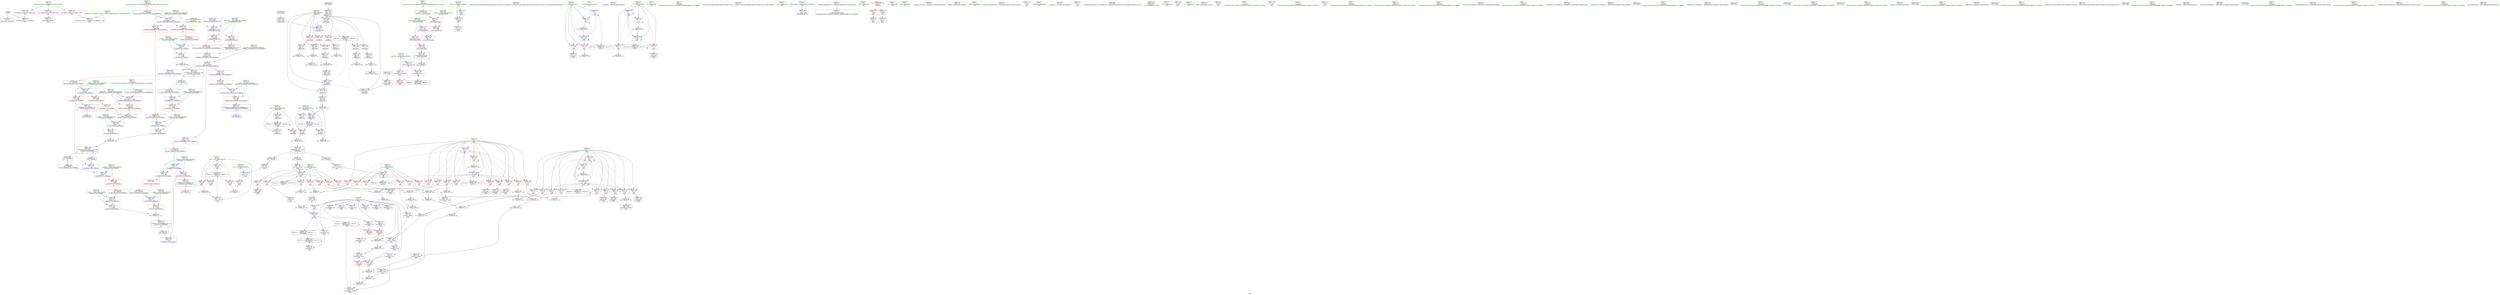 digraph "SVFG" {
	label="SVFG";

	Node0x557c8a6b42e0 [shape=record,color=grey,label="{NodeID: 0\nNullPtr}"];
	Node0x557c8a6b42e0 -> Node0x557c8a6da980[style=solid];
	Node0x557c8a6b42e0 -> Node0x557c8a6e5e90[style=solid];
	Node0x557c8a7210c0 [shape=record,color=black,label="{NodeID: 526\n432 = PHI(446, )\n}"];
	Node0x557c8a707aa0 [shape=record,color=black,label="{NodeID: 443\nMR_26V_5 = PHI(MR_26V_7, MR_26V_3, )\npts\{290 \}\n}"];
	Node0x557c8a707aa0 -> Node0x557c8a6dc580[style=dashed];
	Node0x557c8a707aa0 -> Node0x557c8a6dc650[style=dashed];
	Node0x557c8a707aa0 -> Node0x557c8a6dc720[style=dashed];
	Node0x557c8a707aa0 -> Node0x557c8a6e7310[style=dashed];
	Node0x557c8a6e7650 [shape=record,color=blue,label="{NodeID: 277\n395\<--392\n__n.addr\<--__n\n_ZSt12setprecisioni\n}"];
	Node0x557c8a6e7650 -> Node0x557c8a6dccd0[style=dashed];
	Node0x557c8a6db3a0 [shape=record,color=red,label="{NodeID: 194\n194\<--70\n\<--i20\nmain\n}"];
	Node0x557c8a6db3a0 -> Node0x557c8a6d7cd0[style=solid];
	Node0x557c8a6d8350 [shape=record,color=black,label="{NodeID: 111\n55\<--282\nmain_ret\<--\nmain\n}"];
	Node0x557c8a6d64d0 [shape=record,color=green,label="{NodeID: 28\n385\<--1\n\<--dummyObj\nCan only get source location for instruction, argument, global var or function.|{<s0>19}}"];
	Node0x557c8a6d64d0:s0 -> Node0x557c8a722700[style=solid,color=red];
	Node0x557c8a6e1770 [shape=record,color=grey,label="{NodeID: 388\n345 = Binary(344, 306, )\n}"];
	Node0x557c8a6e1770 -> Node0x557c8a6dd5a0[style=solid];
	Node0x557c8a6dca60 [shape=record,color=red,label="{NodeID: 222\n360\<--293\n\<--sign\n_Z6getnumv\n}"];
	Node0x557c8a6dca60 -> Node0x557c8a6ed8f0[style=solid];
	Node0x557c8a6de510 [shape=record,color=purple,label="{NodeID: 139\n191\<--8\narrayidx46\<--dp\nmain\n}"];
	Node0x557c8a6de510 -> Node0x557c8a6e6a20[style=solid];
	Node0x557c8a6d8f10 [shape=record,color=green,label="{NodeID: 56\n261\<--262\n_ZStlsIcSt11char_traitsIcEERSt13basic_ostreamIT_T0_ES6_St13_Setprecision\<--_ZStlsIcSt11char_traitsIcEERSt13basic_ostreamIT_T0_ES6_St13_Setprecision_field_insensitive\n}"];
	Node0x557c8a6f2a80 [shape=record,color=grey,label="{NodeID: 416\n103 = cmp(102, 104, )\n}"];
	Node0x557c8a6e6060 [shape=record,color=blue,label="{NodeID: 250\n58\<--91\ntests\<--conv\nmain\n}"];
	Node0x557c8a6e6060 -> Node0x557c8a6dfac0[style=dashed];
	Node0x557c8a6dfc60 [shape=record,color=red,label="{NodeID: 167\n241\<--60\n\<--cases\nmain\n}"];
	Node0x557c8a6da7b0 [shape=record,color=green,label="{NodeID: 84\n507\<--508\n__b.addr\<--__b.addr_field_insensitive\n_ZStorSt13_Ios_FmtflagsS_\n}"];
	Node0x557c8a6da7b0 -> Node0x557c8a6e5bf0[style=solid];
	Node0x557c8a6da7b0 -> Node0x557c8a6e8350[style=solid];
	Node0x557c8a6d4310 [shape=record,color=green,label="{NodeID: 1\n7\<--1\n__dso_handle\<--dummyObj\nGlob }"];
	Node0x557c8a7211d0 [shape=record,color=black,label="{NodeID: 527\n437 = PHI(489, )\n|{<s0>23}}"];
	Node0x557c8a7211d0:s0 -> Node0x557c8a722bc0[style=solid,color=red];
	Node0x557c8a707fa0 [shape=record,color=black,label="{NodeID: 444\nMR_28V_3 = PHI(MR_28V_4, MR_28V_2, )\npts\{292 \}\n}"];
	Node0x557c8a707fa0 -> Node0x557c8a6dc8c0[style=dashed];
	Node0x557c8a707fa0 -> Node0x557c8a6dc990[style=dashed];
	Node0x557c8a707fa0 -> Node0x557c8a6e73e0[style=dashed];
	Node0x557c8a6e7720 [shape=record,color=blue,label="{NodeID: 278\n398\<--399\n_M_n\<--\n_ZSt12setprecisioni\n}"];
	Node0x557c8a6e7720 -> Node0x557c8a6dcda0[style=dashed];
	Node0x557c8a6db470 [shape=record,color=red,label="{NodeID: 195\n209\<--70\n\<--i20\nmain\n}"];
	Node0x557c8a6db470 -> Node0x557c8a6e2370[style=solid];
	Node0x557c8a6d8420 [shape=record,color=black,label="{NodeID: 112\n298\<--295\nconv\<--call\n_Z6getnumv\n}"];
	Node0x557c8a6d8420 -> Node0x557c8a6e6f00[style=solid];
	Node0x557c8a6d65d0 [shape=record,color=green,label="{NodeID: 29\n386\<--1\n\<--dummyObj\nCan only get source location for instruction, argument, global var or function.|{<s0>19}}"];
	Node0x557c8a6d65d0:s0 -> Node0x557c8a722840[style=solid,color=red];
	Node0x557c8a6e18f0 [shape=record,color=grey,label="{NodeID: 389\n353 = Binary(349, 352, )\n}"];
	Node0x557c8a6e18f0 -> Node0x557c8a6e73e0[style=solid];
	Node0x557c8a6dcb30 [shape=record,color=red,label="{NodeID: 223\n383\<--380\n\<--__base.addr\n_ZSt5fixedRSt8ios_base\n|{<s0>19}}"];
	Node0x557c8a6dcb30:s0 -> Node0x557c8a7225c0[style=solid,color=red];
	Node0x557c8a6de5e0 [shape=record,color=purple,label="{NodeID: 140\n196\<--8\narrayidx48\<--dp\nmain\n}"];
	Node0x557c8a6d9010 [shape=record,color=green,label="{NodeID: 57\n271\<--272\n_ZNSolsEe\<--_ZNSolsEe_field_insensitive\n}"];
	Node0x557c8a6f2c00 [shape=record,color=grey,label="{NodeID: 417\n109 = cmp(108, 104, )\n}"];
	Node0x557c8a6e6130 [shape=record,color=blue,label="{NodeID: 251\n60\<--94\ncases\<--\nmain\n}"];
	Node0x557c8a6e6130 -> Node0x557c8a7042b0[style=dashed];
	Node0x557c8a6dfd30 [shape=record,color=red,label="{NodeID: 168\n278\<--60\n\<--cases\nmain\n}"];
	Node0x557c8a6dfd30 -> Node0x557c8a6e2f70[style=solid];
	Node0x557c8a6da880 [shape=record,color=green,label="{NodeID: 85\n28\<--515\n_GLOBAL__sub_I_Jhamra_0_1.cpp\<--_GLOBAL__sub_I_Jhamra_0_1.cpp_field_insensitive\n}"];
	Node0x557c8a6da880 -> Node0x557c8a6e5d90[style=solid];
	Node0x557c8a6d43a0 [shape=record,color=green,label="{NodeID: 2\n11\<--1\n.str\<--dummyObj\nGlob }"];
	Node0x557c8a721340 [shape=record,color=black,label="{NodeID: 528\n295 = PHI()\n}"];
	Node0x557c8a721340 -> Node0x557c8a6d8420[style=solid];
	Node0x557c8a6e77f0 [shape=record,color=blue,label="{NodeID: 279\n412\<--409\nthis.addr\<--this\n_ZNSt8ios_base4setfESt13_Ios_FmtflagsS0_\n}"];
	Node0x557c8a6e77f0 -> Node0x557c8a6dce70[style=dashed];
	Node0x557c8a6db540 [shape=record,color=red,label="{NodeID: 196\n218\<--70\n\<--i20\nmain\n}"];
	Node0x557c8a6db540 -> Node0x557c8a6d8010[style=solid];
	Node0x557c8a6d84f0 [shape=record,color=black,label="{NodeID: 113\n304\<--303\nconv1\<--\n_Z6getnumv\n}"];
	Node0x557c8a6d84f0 -> Node0x557c8a6f2d80[style=solid];
	Node0x557c8a6d66d0 [shape=record,color=green,label="{NodeID: 30\n469\<--1\n\<--dummyObj\nCan only get source location for instruction, argument, global var or function.}"];
	Node0x557c8a6e1a70 [shape=record,color=grey,label="{NodeID: 390\n349 = Binary(348, 350, )\n}"];
	Node0x557c8a6e1a70 -> Node0x557c8a6e18f0[style=solid];
	Node0x557c8a6dcc00 [shape=record,color=red,label="{NodeID: 224\n389\<--380\n\<--__base.addr\n_ZSt5fixedRSt8ios_base\n}"];
	Node0x557c8a6dcc00 -> Node0x557c8a6dd8e0[style=solid];
	Node0x557c8a6de6b0 [shape=record,color=purple,label="{NodeID: 141\n200\<--8\narrayidx51\<--dp\nmain\n}"];
	Node0x557c8a6de6b0 -> Node0x557c8a6dbfd0[style=solid];
	Node0x557c8a6d9110 [shape=record,color=green,label="{NodeID: 58\n275\<--276\n_ZStlsISt11char_traitsIcEERSt13basic_ostreamIcT_ES5_c\<--_ZStlsISt11char_traitsIcEERSt13basic_ostreamIcT_ES5_c_field_insensitive\n}"];
	Node0x557c8a6f2d80 [shape=record,color=grey,label="{NodeID: 418\n305 = cmp(304, 306, )\n}"];
	Node0x557c8a6e6200 [shape=record,color=blue,label="{NodeID: 252\n62\<--77\ni\<--\nmain\n}"];
	Node0x557c8a6e6200 -> Node0x557c8a6dfe00[style=dashed];
	Node0x557c8a6e6200 -> Node0x557c8a6dfed0[style=dashed];
	Node0x557c8a6e6200 -> Node0x557c8a6dffa0[style=dashed];
	Node0x557c8a6e6200 -> Node0x557c8a6e6540[style=dashed];
	Node0x557c8a6e6200 -> Node0x557c8a7043a0[style=dashed];
	Node0x557c8a6dfe00 [shape=record,color=red,label="{NodeID: 169\n102\<--62\n\<--i\nmain\n}"];
	Node0x557c8a6dfe00 -> Node0x557c8a6f2a80[style=solid];
	Node0x557c8a6da980 [shape=record,color=black,label="{NodeID: 86\n2\<--3\ndummyVal\<--dummyVal\n}"];
	Node0x557c8a6d4650 [shape=record,color=green,label="{NodeID: 3\n13\<--1\n.str.1\<--dummyObj\nGlob }"];
	Node0x557c8a721410 [shape=record,color=black,label="{NodeID: 529\n325 = PHI()\n}"];
	Node0x557c8a721410 -> Node0x557c8a6dd260[style=solid];
	Node0x557c8a6e78c0 [shape=record,color=blue,label="{NodeID: 280\n414\<--410\n__fmtfl.addr\<--__fmtfl\n_ZNSt8ios_base4setfESt13_Ios_FmtflagsS0_\n}"];
	Node0x557c8a6e78c0 -> Node0x557c8a6dcf40[style=dashed];
	Node0x557c8a6db610 [shape=record,color=red,label="{NodeID: 197\n233\<--70\n\<--i20\nmain\n}"];
	Node0x557c8a6db610 -> Node0x557c8a6f2600[style=solid];
	Node0x557c8a6d85c0 [shape=record,color=black,label="{NodeID: 114\n309\<--308\nconv2\<--\n_Z6getnumv\n}"];
	Node0x557c8a6d85c0 -> Node0x557c8a6f2f00[style=solid];
	Node0x557c8a6d67d0 [shape=record,color=green,label="{NodeID: 31\n4\<--6\n_ZStL8__ioinit\<--_ZStL8__ioinit_field_insensitive\nGlob }"];
	Node0x557c8a6d67d0 -> Node0x557c8a6ddf60[style=solid];
	Node0x557c8a6e1bf0 [shape=record,color=grey,label="{NodeID: 391\n139 = Binary(137, 138, )\n}"];
	Node0x557c8a6e1bf0 -> Node0x557c8a6d7720[style=solid];
	Node0x557c8a6dccd0 [shape=record,color=red,label="{NodeID: 225\n399\<--395\n\<--__n.addr\n_ZSt12setprecisioni\n}"];
	Node0x557c8a6dccd0 -> Node0x557c8a6e7720[style=solid];
	Node0x557c8a6de780 [shape=record,color=purple,label="{NodeID: 142\n220\<--8\narrayidx63\<--dp\nmain\n}"];
	Node0x557c8a6d9210 [shape=record,color=green,label="{NodeID: 59\n289\<--290\nc\<--c_field_insensitive\n_Z6getnumv\n}"];
	Node0x557c8a6d9210 -> Node0x557c8a6dc310[style=solid];
	Node0x557c8a6d9210 -> Node0x557c8a6dc3e0[style=solid];
	Node0x557c8a6d9210 -> Node0x557c8a6dc4b0[style=solid];
	Node0x557c8a6d9210 -> Node0x557c8a6dc580[style=solid];
	Node0x557c8a6d9210 -> Node0x557c8a6dc650[style=solid];
	Node0x557c8a6d9210 -> Node0x557c8a6dc720[style=solid];
	Node0x557c8a6d9210 -> Node0x557c8a6dc7f0[style=solid];
	Node0x557c8a6d9210 -> Node0x557c8a6e6f00[style=solid];
	Node0x557c8a6d9210 -> Node0x557c8a6e7170[style=solid];
	Node0x557c8a6d9210 -> Node0x557c8a6e7310[style=solid];
	Node0x557c8a6d9210 -> Node0x557c8a6e74b0[style=solid];
	Node0x557c8a6f2f00 [shape=record,color=grey,label="{NodeID: 419\n310 = cmp(309, 311, )\n}"];
	Node0x557c8a6f2f00 -> Node0x557c8a254db0[style=solid];
	Node0x557c8a6e62d0 [shape=record,color=blue,label="{NodeID: 253\n64\<--77\nj\<--\nmain\n}"];
	Node0x557c8a6e62d0 -> Node0x557c8a6e0070[style=dashed];
	Node0x557c8a6e62d0 -> Node0x557c8a6e0140[style=dashed];
	Node0x557c8a6e62d0 -> Node0x557c8a6e0210[style=dashed];
	Node0x557c8a6e62d0 -> Node0x557c8a6e62d0[style=dashed];
	Node0x557c8a6e62d0 -> Node0x557c8a6e6470[style=dashed];
	Node0x557c8a6e62d0 -> Node0x557c8a7048a0[style=dashed];
	Node0x557c8a6dfed0 [shape=record,color=red,label="{NodeID: 170\n111\<--62\n\<--i\nmain\n}"];
	Node0x557c8a6dfed0 -> Node0x557c8a6dadf0[style=solid];
	Node0x557c8a6daa80 [shape=record,color=black,label="{NodeID: 87\n39\<--40\n\<--_ZNSt8ios_base4InitD1Ev\nCan only get source location for instruction, argument, global var or function.}"];
	Node0x557c8a6d46e0 [shape=record,color=green,label="{NodeID: 4\n15\<--1\nstdin\<--dummyObj\nGlob }"];
	Node0x557c8a7214e0 [shape=record,color=black,label="{NodeID: 530\n355 = PHI()\n}"];
	Node0x557c8a7214e0 -> Node0x557c8a6dd740[style=solid];
	Node0x557c8a6e7990 [shape=record,color=blue,label="{NodeID: 281\n416\<--411\n__mask.addr\<--__mask\n_ZNSt8ios_base4setfESt13_Ios_FmtflagsS0_\n}"];
	Node0x557c8a6e7990 -> Node0x557c8a6dd010[style=dashed];
	Node0x557c8a6e7990 -> Node0x557c8a6dd0e0[style=dashed];
	Node0x557c8a6db6e0 [shape=record,color=red,label="{NodeID: 198\n153\<--72\n\<--j24\nmain\n}"];
	Node0x557c8a6db6e0 -> Node0x557c8a6f3500[style=solid];
	Node0x557c8a6d8690 [shape=record,color=black,label="{NodeID: 115\n317\<--316\nconv4\<--\n_Z6getnumv\n}"];
	Node0x557c8a6d8690 -> Node0x557c8a6f3080[style=solid];
	Node0x557c8a6d68d0 [shape=record,color=green,label="{NodeID: 32\n8\<--10\ndp\<--dp_field_insensitive\nGlob }"];
	Node0x557c8a6d68d0 -> Node0x557c8a6de030[style=solid];
	Node0x557c8a6d68d0 -> Node0x557c8a6de100[style=solid];
	Node0x557c8a6d68d0 -> Node0x557c8a6de1d0[style=solid];
	Node0x557c8a6d68d0 -> Node0x557c8a6de2a0[style=solid];
	Node0x557c8a6d68d0 -> Node0x557c8a6de370[style=solid];
	Node0x557c8a6d68d0 -> Node0x557c8a6de440[style=solid];
	Node0x557c8a6d68d0 -> Node0x557c8a6de510[style=solid];
	Node0x557c8a6d68d0 -> Node0x557c8a6de5e0[style=solid];
	Node0x557c8a6d68d0 -> Node0x557c8a6de6b0[style=solid];
	Node0x557c8a6d68d0 -> Node0x557c8a6de780[style=solid];
	Node0x557c8a6d68d0 -> Node0x557c8a6de850[style=solid];
	Node0x557c8a6d68d0 -> Node0x557c8a6de920[style=solid];
	Node0x557c8a6d68d0 -> Node0x557c8a6de9f0[style=solid];
	Node0x557c8a6e1d70 [shape=record,color=grey,label="{NodeID: 392\n183 = Binary(181, 182, )\n}"];
	Node0x557c8a6e1d70 -> Node0x557c8a6d7a60[style=solid];
	Node0x557c8a6dcda0 [shape=record,color=red,label="{NodeID: 226\n402\<--401\n\<--coerce.dive\n_ZSt12setprecisioni\n}"];
	Node0x557c8a6dcda0 -> Node0x557c8a6dd9b0[style=solid];
	Node0x557c8a6de850 [shape=record,color=purple,label="{NodeID: 143\n223\<--8\narrayidx65\<--dp\nmain\n}"];
	Node0x557c8a6de850 -> Node0x557c8a6dc0a0[style=solid];
	Node0x557c8a6de850 -> Node0x557c8a6e6af0[style=solid];
	Node0x557c8a6d92e0 [shape=record,color=green,label="{NodeID: 60\n291\<--292\nnum\<--num_field_insensitive\n_Z6getnumv\n}"];
	Node0x557c8a6d92e0 -> Node0x557c8a6dc8c0[style=solid];
	Node0x557c8a6d92e0 -> Node0x557c8a6dc990[style=solid];
	Node0x557c8a6d92e0 -> Node0x557c8a6e7240[style=solid];
	Node0x557c8a6d92e0 -> Node0x557c8a6e73e0[style=solid];
	Node0x557c8a6f3080 [shape=record,color=grey,label="{NodeID: 420\n318 = cmp(317, 319, )\n}"];
	Node0x557c8a6e63a0 [shape=record,color=blue,label="{NodeID: 254\n116\<--118\narrayidx10\<--\nmain\n}"];
	Node0x557c8a6e63a0 -> Node0x557c8a709da0[style=dashed];
	Node0x557c8a6dffa0 [shape=record,color=red,label="{NodeID: 171\n125\<--62\n\<--i\nmain\n}"];
	Node0x557c8a6dffa0 -> Node0x557c8a6e2670[style=solid];
	Node0x557c8a6dab80 [shape=record,color=black,label="{NodeID: 88\n81\<--78\ncall\<--\nmain\n}"];
	Node0x557c8a6d4770 [shape=record,color=green,label="{NodeID: 5\n16\<--1\n.str.2\<--dummyObj\nGlob }"];
	Node0x557c8a7215b0 [shape=record,color=black,label="{NodeID: 531\n384 = PHI(408, )\n}"];
	Node0x557c8a6e7a60 [shape=record,color=blue,label="{NodeID: 282\n418\<--425\n__old\<--\n_ZNSt8ios_base4setfESt13_Ios_FmtflagsS0_\n}"];
	Node0x557c8a6e7a60 -> Node0x557c8a6e50d0[style=dashed];
	Node0x557c8a6db7b0 [shape=record,color=red,label="{NodeID: 199\n159\<--72\n\<--j24\nmain\n}"];
	Node0x557c8a6db7b0 -> Node0x557c8a6f3680[style=solid];
	Node0x557c8a6dd260 [shape=record,color=black,label="{NodeID: 116\n326\<--325\nconv7\<--call6\n_Z6getnumv\n}"];
	Node0x557c8a6dd260 -> Node0x557c8a6e7170[style=solid];
	Node0x557c8a6d69d0 [shape=record,color=green,label="{NodeID: 33\n26\<--30\nllvm.global_ctors\<--llvm.global_ctors_field_insensitive\nGlob }"];
	Node0x557c8a6d69d0 -> Node0x557c8a6defa0[style=solid];
	Node0x557c8a6d69d0 -> Node0x557c8a6df0a0[style=solid];
	Node0x557c8a6d69d0 -> Node0x557c8a6df1a0[style=solid];
	Node0x557c8a70c3e0 [shape=record,color=yellow,style=double,label="{NodeID: 476\n32V_1 = ENCHI(MR_32V_0)\npts\{381 \}\nFun[_ZSt5fixedRSt8ios_base]}"];
	Node0x557c8a70c3e0 -> Node0x557c8a6e7580[style=dashed];
	Node0x557c8a6e1ef0 [shape=record,color=grey,label="{NodeID: 393\n185 = Binary(175, 184, )\n}"];
	Node0x557c8a6e1ef0 -> Node0x557c8a6e6a20[style=solid];
	Node0x557c8a6dce70 [shape=record,color=red,label="{NodeID: 227\n423\<--412\nthis1\<--this.addr\n_ZNSt8ios_base4setfESt13_Ios_FmtflagsS0_\n}"];
	Node0x557c8a6dce70 -> Node0x557c8a6df5e0[style=solid];
	Node0x557c8a6dce70 -> Node0x557c8a6df6b0[style=solid];
	Node0x557c8a6dce70 -> Node0x557c8a6df780[style=solid];
	Node0x557c8a6de920 [shape=record,color=purple,label="{NodeID: 144\n265\<--8\narrayidx81\<--dp\nmain\n}"];
	Node0x557c8a6d93b0 [shape=record,color=green,label="{NodeID: 61\n293\<--294\nsign\<--sign_field_insensitive\n_Z6getnumv\n}"];
	Node0x557c8a6d93b0 -> Node0x557c8a6dca60[style=solid];
	Node0x557c8a6d93b0 -> Node0x557c8a6e6fd0[style=solid];
	Node0x557c8a6d93b0 -> Node0x557c8a6e70a0[style=solid];
	Node0x557c8a6f3200 [shape=record,color=grey,label="{NodeID: 421\n334 = cmp(333, 306, )\n}"];
	Node0x557c8a6e6470 [shape=record,color=blue,label="{NodeID: 255\n64\<--121\nj\<--inc\nmain\n}"];
	Node0x557c8a6e6470 -> Node0x557c8a6e0070[style=dashed];
	Node0x557c8a6e6470 -> Node0x557c8a6e0140[style=dashed];
	Node0x557c8a6e6470 -> Node0x557c8a6e0210[style=dashed];
	Node0x557c8a6e6470 -> Node0x557c8a6e62d0[style=dashed];
	Node0x557c8a6e6470 -> Node0x557c8a6e6470[style=dashed];
	Node0x557c8a6e6470 -> Node0x557c8a7048a0[style=dashed];
	Node0x557c8a6e0070 [shape=record,color=red,label="{NodeID: 172\n108\<--64\n\<--j\nmain\n}"];
	Node0x557c8a6e0070 -> Node0x557c8a6f2c00[style=solid];
	Node0x557c8a6dac50 [shape=record,color=black,label="{NodeID: 89\n87\<--84\ncall1\<--\nmain\n}"];
	Node0x557c8a6d4800 [shape=record,color=green,label="{NodeID: 6\n18\<--1\n.str.3\<--dummyObj\nGlob }"];
	Node0x557c8a7216f0 [shape=record,color=black,label="{NodeID: 532\n441 = PHI(471, )\n}"];
	Node0x557c8a6e7b30 [shape=record,color=blue,label="{NodeID: 283\n449\<--447\n__a.addr\<--__a\n_ZStaNRSt13_Ios_FmtflagsS_\n}"];
	Node0x557c8a6e7b30 -> Node0x557c8a6e5230[style=dashed];
	Node0x557c8a6e7b30 -> Node0x557c8a6e5300[style=dashed];
	Node0x557c8a6db880 [shape=record,color=red,label="{NodeID: 200\n166\<--72\n\<--j24\nmain\n}"];
	Node0x557c8a6db880 -> Node0x557c8a6d78c0[style=solid];
	Node0x557c8a6dd330 [shape=record,color=black,label="{NodeID: 117\n333\<--332\nconv9\<--\n_Z6getnumv\n}"];
	Node0x557c8a6dd330 -> Node0x557c8a6f3200[style=solid];
	Node0x557c8a6d6ad0 [shape=record,color=green,label="{NodeID: 34\n31\<--32\n__cxx_global_var_init\<--__cxx_global_var_init_field_insensitive\n}"];
	Node0x557c8a6e2070 [shape=record,color=grey,label="{NodeID: 394\n181 = Binary(179, 180, )\n}"];
	Node0x557c8a6e2070 -> Node0x557c8a6e1d70[style=solid];
	Node0x557c8a6dcf40 [shape=record,color=red,label="{NodeID: 228\n435\<--414\n\<--__fmtfl.addr\n_ZNSt8ios_base4setfESt13_Ios_FmtflagsS0_\n|{<s0>22}}"];
	Node0x557c8a6dcf40:s0 -> Node0x557c8a721b40[style=solid,color=red];
	Node0x557c8a6de9f0 [shape=record,color=purple,label="{NodeID: 145\n268\<--8\narrayidx83\<--dp\nmain\n}"];
	Node0x557c8a6de9f0 -> Node0x557c8a6dc240[style=solid];
	Node0x557c8a6d9480 [shape=record,color=green,label="{NodeID: 62\n296\<--297\ngetchar\<--getchar_field_insensitive\n}"];
	Node0x557c8a6f3380 [shape=record,color=grey,label="{NodeID: 422\n338 = cmp(337, 311, )\n}"];
	Node0x557c8a6f3380 -> Node0x557c8a6ed050[style=solid];
	Node0x557c8a6e6540 [shape=record,color=blue,label="{NodeID: 256\n62\<--126\ni\<--inc12\nmain\n}"];
	Node0x557c8a6e6540 -> Node0x557c8a6dfe00[style=dashed];
	Node0x557c8a6e6540 -> Node0x557c8a6dfed0[style=dashed];
	Node0x557c8a6e6540 -> Node0x557c8a6dffa0[style=dashed];
	Node0x557c8a6e6540 -> Node0x557c8a6e6540[style=dashed];
	Node0x557c8a6e6540 -> Node0x557c8a7043a0[style=dashed];
	Node0x557c8a6e0140 [shape=record,color=red,label="{NodeID: 173\n114\<--64\n\<--j\nmain\n}"];
	Node0x557c8a6e0140 -> Node0x557c8a6daec0[style=solid];
	Node0x557c8a6dad20 [shape=record,color=black,label="{NodeID: 90\n91\<--88\nconv\<--call2\nmain\n}"];
	Node0x557c8a6dad20 -> Node0x557c8a6e6060[style=solid];
	Node0x557c8a6d5040 [shape=record,color=green,label="{NodeID: 7\n20\<--1\nstdout\<--dummyObj\nGlob }"];
	Node0x557c8a721830 [shape=record,color=black,label="{NodeID: 533\n458 = PHI(489, )\n}"];
	Node0x557c8a721830 -> Node0x557c8a6e7cd0[style=solid];
	Node0x557c8a709da0 [shape=record,color=black,label="{NodeID: 450\nMR_22V_4 = PHI(MR_22V_5, MR_22V_3, )\npts\{100000 \}\n}"];
	Node0x557c8a709da0 -> Node0x557c8a6e63a0[style=dashed];
	Node0x557c8a709da0 -> Node0x557c8a6e67b0[style=dashed];
	Node0x557c8a709da0 -> Node0x557c8a709da0[style=dashed];
	Node0x557c8a6e7c00 [shape=record,color=blue,label="{NodeID: 284\n451\<--448\n__b.addr\<--__b\n_ZStaNRSt13_Ios_FmtflagsS_\n}"];
	Node0x557c8a6e7c00 -> Node0x557c8a6e53d0[style=dashed];
	Node0x557c8a6db950 [shape=record,color=red,label="{NodeID: 201\n182\<--72\n\<--j24\nmain\n}"];
	Node0x557c8a6db950 -> Node0x557c8a6e1d70[style=solid];
	Node0x557c8a6dd400 [shape=record,color=black,label="{NodeID: 118\n337\<--336\nconv11\<--\n_Z6getnumv\n}"];
	Node0x557c8a6dd400 -> Node0x557c8a6f3380[style=solid];
	Node0x557c8a6d6bd0 [shape=record,color=green,label="{NodeID: 35\n35\<--36\n_ZNSt8ios_base4InitC1Ev\<--_ZNSt8ios_base4InitC1Ev_field_insensitive\n}"];
	Node0x557c8a6e21f0 [shape=record,color=grey,label="{NodeID: 395\n178 = Binary(176, 177, )\n}"];
	Node0x557c8a6e21f0 -> Node0x557c8a6e15f0[style=solid];
	Node0x557c8a6dd010 [shape=record,color=red,label="{NodeID: 229\n427\<--416\n\<--__mask.addr\n_ZNSt8ios_base4setfESt13_Ios_FmtflagsS0_\n|{<s0>20}}"];
	Node0x557c8a6dd010:s0 -> Node0x557c8a721ed0[style=solid,color=red];
	Node0x557c8a6deac0 [shape=record,color=purple,label="{NodeID: 146\n79\<--11\n\<--.str\nmain\n}"];
	Node0x557c8a6d9580 [shape=record,color=green,label="{NodeID: 63\n380\<--381\n__base.addr\<--__base.addr_field_insensitive\n_ZSt5fixedRSt8ios_base\n}"];
	Node0x557c8a6d9580 -> Node0x557c8a6dcb30[style=solid];
	Node0x557c8a6d9580 -> Node0x557c8a6dcc00[style=solid];
	Node0x557c8a6d9580 -> Node0x557c8a6e7580[style=solid];
	Node0x557c8a6f3500 [shape=record,color=grey,label="{NodeID: 423\n155 = cmp(153, 154, )\n}"];
	Node0x557c8a6e6610 [shape=record,color=blue,label="{NodeID: 257\n66\<--130\nn\<--conv15\nmain\n}"];
	Node0x557c8a6e6610 -> Node0x557c8a6e02e0[style=dashed];
	Node0x557c8a6e6610 -> Node0x557c8a6e03b0[style=dashed];
	Node0x557c8a6e6610 -> Node0x557c8a6e0480[style=dashed];
	Node0x557c8a6e6610 -> Node0x557c8a6e0550[style=dashed];
	Node0x557c8a6e6610 -> Node0x557c8a6e0620[style=dashed];
	Node0x557c8a6e6610 -> Node0x557c8a6e06f0[style=dashed];
	Node0x557c8a6e6610 -> Node0x557c8a6e07c0[style=dashed];
	Node0x557c8a6e6610 -> Node0x557c8a704da0[style=dashed];
	Node0x557c8a6e0210 [shape=record,color=red,label="{NodeID: 174\n120\<--64\n\<--j\nmain\n}"];
	Node0x557c8a6e0210 -> Node0x557c8a6f2480[style=solid];
	Node0x557c8a6dadf0 [shape=record,color=black,label="{NodeID: 91\n112\<--111\nidxprom\<--\nmain\n}"];
	Node0x557c8a6d50d0 [shape=record,color=green,label="{NodeID: 8\n21\<--1\n_ZSt4cout\<--dummyObj\nGlob }"];
	Node0x557c8a721a00 [shape=record,color=black,label="{NodeID: 534\n483 = PHI(502, )\n}"];
	Node0x557c8a721a00 -> Node0x557c8a6e8010[style=solid];
	Node0x557c8a70a2a0 [shape=record,color=yellow,style=double,label="{NodeID: 451\n2V_1 = ENCHI(MR_2V_0)\npts\{1 \}\nFun[main]}"];
	Node0x557c8a70a2a0 -> Node0x557c8a6df850[style=dashed];
	Node0x557c8a70a2a0 -> Node0x557c8a6df920[style=dashed];
	Node0x557c8a6e7cd0 [shape=record,color=blue,label="{NodeID: 285\n459\<--458\n\<--call\n_ZStaNRSt13_Ios_FmtflagsS_\n}"];
	Node0x557c8a6dba20 [shape=record,color=red,label="{NodeID: 202\n189\<--72\n\<--j24\nmain\n}"];
	Node0x557c8a6dba20 -> Node0x557c8a6d7c00[style=solid];
	Node0x557c8a6dd4d0 [shape=record,color=black,label="{NodeID: 119\n344\<--343\nconv14\<--\n_Z6getnumv\n}"];
	Node0x557c8a6dd4d0 -> Node0x557c8a6e1770[style=solid];
	Node0x557c8a6d6cd0 [shape=record,color=green,label="{NodeID: 36\n41\<--42\n__cxa_atexit\<--__cxa_atexit_field_insensitive\n}"];
	Node0x557c8a6e2370 [shape=record,color=grey,label="{NodeID: 396\n210 = Binary(208, 209, )\n}"];
	Node0x557c8a6e2370 -> Node0x557c8a6e2df0[style=solid];
	Node0x557c8a6dd0e0 [shape=record,color=red,label="{NodeID: 230\n436\<--416\n\<--__mask.addr\n_ZNSt8ios_base4setfESt13_Ios_FmtflagsS0_\n|{<s0>22}}"];
	Node0x557c8a6dd0e0:s0 -> Node0x557c8a721d50[style=solid,color=red];
	Node0x557c8a6deb90 [shape=record,color=purple,label="{NodeID: 147\n80\<--13\n\<--.str.1\nmain\n}"];
	Node0x557c8a6d9650 [shape=record,color=green,label="{NodeID: 64\n387\<--388\n_ZNSt8ios_base4setfESt13_Ios_FmtflagsS0_\<--_ZNSt8ios_base4setfESt13_Ios_FmtflagsS0__field_insensitive\n}"];
	Node0x557c8a70f2f0 [shape=record,color=yellow,style=double,label="{NodeID: 507\nRETMU(32V_2)\npts\{381 \}\nFun[_ZSt5fixedRSt8ios_base]}"];
	Node0x557c8a6f3680 [shape=record,color=grey,label="{NodeID: 424\n160 = cmp(158, 159, )\n}"];
	Node0x557c8a6e66e0 [shape=record,color=blue,label="{NodeID: 258\n68\<--133\nm\<--conv17\nmain\n}"];
	Node0x557c8a6e66e0 -> Node0x557c8a6e0890[style=dashed];
	Node0x557c8a6e66e0 -> Node0x557c8a6e0960[style=dashed];
	Node0x557c8a6e66e0 -> Node0x557c8a6e0a30[style=dashed];
	Node0x557c8a6e66e0 -> Node0x557c8a6e0b00[style=dashed];
	Node0x557c8a6e66e0 -> Node0x557c8a6e0bd0[style=dashed];
	Node0x557c8a6e66e0 -> Node0x557c8a7052a0[style=dashed];
	Node0x557c8a6e02e0 [shape=record,color=red,label="{NodeID: 175\n135\<--66\n\<--n\nmain\n}"];
	Node0x557c8a6e02e0 -> Node0x557c8a6db130[style=solid];
	Node0x557c8a6daec0 [shape=record,color=black,label="{NodeID: 92\n115\<--114\nidxprom9\<--\nmain\n}"];
	Node0x557c8a6d51d0 [shape=record,color=green,label="{NodeID: 9\n22\<--1\n.str.4\<--dummyObj\nGlob }"];
	Node0x557c8a721b40 [shape=record,color=black,label="{NodeID: 535\n490 = PHI(435, 456, )\n0th arg _ZStanSt13_Ios_FmtflagsS_ }"];
	Node0x557c8a721b40 -> Node0x557c8a6e80e0[style=solid];
	Node0x557c8a6e7da0 [shape=record,color=blue,label="{NodeID: 286\n464\<--463\n__a.addr\<--__a\n_ZStcoSt13_Ios_Fmtflags\n}"];
	Node0x557c8a6e7da0 -> Node0x557c8a6e5570[style=dashed];
	Node0x557c8a6dbaf0 [shape=record,color=red,label="{NodeID: 203\n197\<--72\n\<--j24\nmain\n}"];
	Node0x557c8a6dbaf0 -> Node0x557c8a6e1470[style=solid];
	Node0x557c8a6dd5a0 [shape=record,color=black,label="{NodeID: 120\n346\<--345\nconv15\<--sub\n_Z6getnumv\n}"];
	Node0x557c8a6dd5a0 -> Node0x557c8a6e7310[style=solid];
	Node0x557c8a6d6dd0 [shape=record,color=green,label="{NodeID: 37\n40\<--46\n_ZNSt8ios_base4InitD1Ev\<--_ZNSt8ios_base4InitD1Ev_field_insensitive\n}"];
	Node0x557c8a6d6dd0 -> Node0x557c8a6daa80[style=solid];
	Node0x557c8a6e24f0 [shape=record,color=grey,label="{NodeID: 397\n173 = Binary(172, 94, )\n}"];
	Node0x557c8a6e24f0 -> Node0x557c8a6d7990[style=solid];
	Node0x557c8a6e50d0 [shape=record,color=red,label="{NodeID: 231\n444\<--418\n\<--__old\n_ZNSt8ios_base4setfESt13_Ios_FmtflagsS0_\n}"];
	Node0x557c8a6e50d0 -> Node0x557c8a6dda80[style=solid];
	Node0x557c8a6dec60 [shape=record,color=purple,label="{NodeID: 148\n85\<--16\n\<--.str.2\nmain\n}"];
	Node0x557c8a6d9750 [shape=record,color=green,label="{NodeID: 65\n393\<--394\nretval\<--retval_field_insensitive\n_ZSt12setprecisioni\n}"];
	Node0x557c8a6d9750 -> Node0x557c8a6df440[style=solid];
	Node0x557c8a6d9750 -> Node0x557c8a6df510[style=solid];
	Node0x557c8a6f3800 [shape=record,color=grey,label="{NodeID: 425\n149 = cmp(147, 148, )\n}"];
	Node0x557c8a6e67b0 [shape=record,color=blue,label="{NodeID: 259\n142\<--141\n\<--div\nmain\n}"];
	Node0x557c8a6e67b0 -> Node0x557c8a6dc240[style=dashed];
	Node0x557c8a6e67b0 -> Node0x557c8a7061a0[style=dashed];
	Node0x557c8a6e67b0 -> Node0x557c8a7070a0[style=dashed];
	Node0x557c8a6e03b0 [shape=record,color=red,label="{NodeID: 176\n137\<--66\n\<--n\nmain\n}"];
	Node0x557c8a6e03b0 -> Node0x557c8a6e1bf0[style=solid];
	Node0x557c8a6daf90 [shape=record,color=black,label="{NodeID: 93\n130\<--129\nconv15\<--call14\nmain\n}"];
	Node0x557c8a6daf90 -> Node0x557c8a6e6610[style=solid];
	Node0x557c8a6d52d0 [shape=record,color=green,label="{NodeID: 10\n24\<--1\n.str.5\<--dummyObj\nGlob }"];
	Node0x557c8a721d50 [shape=record,color=black,label="{NodeID: 536\n491 = PHI(436, 457, )\n1st arg _ZStanSt13_Ios_FmtflagsS_ }"];
	Node0x557c8a721d50 -> Node0x557c8a6e81b0[style=solid];
	Node0x557c8a6e7e70 [shape=record,color=blue,label="{NodeID: 287\n474\<--472\n__a.addr\<--__a\n_ZStoRRSt13_Ios_FmtflagsS_\n}"];
	Node0x557c8a6e7e70 -> Node0x557c8a6e5640[style=dashed];
	Node0x557c8a6e7e70 -> Node0x557c8a6e5710[style=dashed];
	Node0x557c8a6dbbc0 [shape=record,color=red,label="{NodeID: 204\n203\<--72\n\<--j24\nmain\n}"];
	Node0x557c8a6dbbc0 -> Node0x557c8a6e12f0[style=solid];
	Node0x557c8a6dd670 [shape=record,color=black,label="{NodeID: 121\n352\<--351\nconv16\<--\n_Z6getnumv\n}"];
	Node0x557c8a6dd670 -> Node0x557c8a6e18f0[style=solid];
	Node0x557c8a6d6ed0 [shape=record,color=green,label="{NodeID: 38\n53\<--54\nmain\<--main_field_insensitive\n}"];
	Node0x557c8a6e2670 [shape=record,color=grey,label="{NodeID: 398\n126 = Binary(125, 94, )\n}"];
	Node0x557c8a6e2670 -> Node0x557c8a6e6540[style=solid];
	Node0x557c8a6e5160 [shape=record,color=red,label="{NodeID: 232\n425\<--424\n\<--_M_flags\n_ZNSt8ios_base4setfESt13_Ios_FmtflagsS0_\n}"];
	Node0x557c8a6e5160 -> Node0x557c8a6e7a60[style=solid];
	Node0x557c8a6ded30 [shape=record,color=purple,label="{NodeID: 149\n86\<--18\n\<--.str.3\nmain\n}"];
	Node0x557c8a6d9820 [shape=record,color=green,label="{NodeID: 66\n395\<--396\n__n.addr\<--__n.addr_field_insensitive\n_ZSt12setprecisioni\n}"];
	Node0x557c8a6d9820 -> Node0x557c8a6dccd0[style=solid];
	Node0x557c8a6d9820 -> Node0x557c8a6e7650[style=solid];
	Node0x557c8a6c2360 [shape=record,color=black,label="{NodeID: 426\nMR_30V_3 = PHI(MR_30V_5, MR_30V_2, )\npts\{294 \}\n}"];
	Node0x557c8a6c2360 -> Node0x557c8a6dca60[style=dashed];
	Node0x557c8a6c2360 -> Node0x557c8a6e70a0[style=dashed];
	Node0x557c8a6c2360 -> Node0x557c8a6c2360[style=dashed];
	Node0x557c8a6e6880 [shape=record,color=blue,label="{NodeID: 260\n70\<--145\ni20\<--\nmain\n}"];
	Node0x557c8a6e6880 -> Node0x557c8a6e0ca0[style=dashed];
	Node0x557c8a6e6880 -> Node0x557c8a6e0d70[style=dashed];
	Node0x557c8a6e6880 -> Node0x557c8a6e0e40[style=dashed];
	Node0x557c8a6e6880 -> Node0x557c8a6e0f10[style=dashed];
	Node0x557c8a6e6880 -> Node0x557c8a6e0fe0[style=dashed];
	Node0x557c8a6e6880 -> Node0x557c8a6db200[style=dashed];
	Node0x557c8a6e6880 -> Node0x557c8a6db2d0[style=dashed];
	Node0x557c8a6e6880 -> Node0x557c8a6db3a0[style=dashed];
	Node0x557c8a6e6880 -> Node0x557c8a6db470[style=dashed];
	Node0x557c8a6e6880 -> Node0x557c8a6db540[style=dashed];
	Node0x557c8a6e6880 -> Node0x557c8a6db610[style=dashed];
	Node0x557c8a6e6880 -> Node0x557c8a6e6c90[style=dashed];
	Node0x557c8a6e6880 -> Node0x557c8a7057a0[style=dashed];
	Node0x557c8a6e0480 [shape=record,color=red,label="{NodeID: 177\n148\<--66\n\<--n\nmain\n}"];
	Node0x557c8a6e0480 -> Node0x557c8a6f3800[style=solid];
	Node0x557c8a6db060 [shape=record,color=black,label="{NodeID: 94\n133\<--132\nconv17\<--call16\nmain\n}"];
	Node0x557c8a6db060 -> Node0x557c8a6e66e0[style=solid];
	Node0x557c8a6d53d0 [shape=record,color=green,label="{NodeID: 11\n27\<--1\n\<--dummyObj\nCan only get source location for instruction, argument, global var or function.}"];
	Node0x557c8a721ed0 [shape=record,color=black,label="{NodeID: 537\n463 = PHI(427, )\n0th arg _ZStcoSt13_Ios_Fmtflags }"];
	Node0x557c8a721ed0 -> Node0x557c8a6e7da0[style=solid];
	Node0x557c8a6e7f40 [shape=record,color=blue,label="{NodeID: 288\n476\<--473\n__b.addr\<--__b\n_ZStoRRSt13_Ios_FmtflagsS_\n}"];
	Node0x557c8a6e7f40 -> Node0x557c8a6e57e0[style=dashed];
	Node0x557c8a6dbc90 [shape=record,color=red,label="{NodeID: 205\n213\<--72\n\<--j24\nmain\n}"];
	Node0x557c8a6dbc90 -> Node0x557c8a6e2c70[style=solid];
	Node0x557c8a6dd740 [shape=record,color=black,label="{NodeID: 122\n356\<--355\nconv18\<--call17\n_Z6getnumv\n}"];
	Node0x557c8a6dd740 -> Node0x557c8a6e74b0[style=solid];
	Node0x557c8a6d6fd0 [shape=record,color=green,label="{NodeID: 39\n56\<--57\nretval\<--retval_field_insensitive\nmain\n}"];
	Node0x557c8a6d6fd0 -> Node0x557c8a6df9f0[style=solid];
	Node0x557c8a6d6fd0 -> Node0x557c8a6e5f90[style=solid];
	Node0x557c8a6e27f0 [shape=record,color=grey,label="{NodeID: 399\n175 = Binary(169, 174, )\n}"];
	Node0x557c8a6e27f0 -> Node0x557c8a6e1ef0[style=solid];
	Node0x557c8a6e5230 [shape=record,color=red,label="{NodeID: 233\n455\<--449\n\<--__a.addr\n_ZStaNRSt13_Ios_FmtflagsS_\n}"];
	Node0x557c8a6e5230 -> Node0x557c8a6e54a0[style=solid];
	Node0x557c8a6dee00 [shape=record,color=purple,label="{NodeID: 150\n237\<--22\n\<--.str.4\nmain\n}"];
	Node0x557c8a6d98f0 [shape=record,color=green,label="{NodeID: 67\n412\<--413\nthis.addr\<--this.addr_field_insensitive\n_ZNSt8ios_base4setfESt13_Ios_FmtflagsS0_\n}"];
	Node0x557c8a6d98f0 -> Node0x557c8a6dce70[style=solid];
	Node0x557c8a6d98f0 -> Node0x557c8a6e77f0[style=solid];
	Node0x557c8a6e6950 [shape=record,color=blue,label="{NodeID: 261\n72\<--77\nj24\<--\nmain\n}"];
	Node0x557c8a6e6950 -> Node0x557c8a6db6e0[style=dashed];
	Node0x557c8a6e6950 -> Node0x557c8a6db7b0[style=dashed];
	Node0x557c8a6e6950 -> Node0x557c8a6db880[style=dashed];
	Node0x557c8a6e6950 -> Node0x557c8a6db950[style=dashed];
	Node0x557c8a6e6950 -> Node0x557c8a6dba20[style=dashed];
	Node0x557c8a6e6950 -> Node0x557c8a6dbaf0[style=dashed];
	Node0x557c8a6e6950 -> Node0x557c8a6dbbc0[style=dashed];
	Node0x557c8a6e6950 -> Node0x557c8a6dbc90[style=dashed];
	Node0x557c8a6e6950 -> Node0x557c8a6dbd60[style=dashed];
	Node0x557c8a6e6950 -> Node0x557c8a6dbe30[style=dashed];
	Node0x557c8a6e6950 -> Node0x557c8a6e6950[style=dashed];
	Node0x557c8a6e6950 -> Node0x557c8a6e6bc0[style=dashed];
	Node0x557c8a6e6950 -> Node0x557c8a705ca0[style=dashed];
	Node0x557c8a6e0550 [shape=record,color=red,label="{NodeID: 178\n170\<--66\n\<--n\nmain\n}"];
	Node0x557c8a6e0550 -> Node0x557c8a6e2970[style=solid];
	Node0x557c8a6db130 [shape=record,color=black,label="{NodeID: 95\n136\<--135\nconv18\<--\nmain\n}"];
	Node0x557c8a6db130 -> Node0x557c8a6f1a00[style=solid];
	Node0x557c8a6d54d0 [shape=record,color=green,label="{NodeID: 12\n77\<--1\n\<--dummyObj\nCan only get source location for instruction, argument, global var or function.}"];
	Node0x557c8a721fe0 [shape=record,color=black,label="{NodeID: 538\n503 = PHI(481, )\n0th arg _ZStorSt13_Ios_FmtflagsS_ }"];
	Node0x557c8a721fe0 -> Node0x557c8a6e8280[style=solid];
	Node0x557c8a6e8010 [shape=record,color=blue,label="{NodeID: 289\n486\<--483\n\<--call\n_ZStoRRSt13_Ios_FmtflagsS_\n}"];
	Node0x557c8a6dbd60 [shape=record,color=red,label="{NodeID: 206\n221\<--72\n\<--j24\nmain\n}"];
	Node0x557c8a6dbd60 -> Node0x557c8a6d80e0[style=solid];
	Node0x557c8a6dd810 [shape=record,color=black,label="{NodeID: 123\n288\<--361\n_Z6getnumv_ret\<--mul20\n_Z6getnumv\n|{<s0>5|<s1>6|<s2>7}}"];
	Node0x557c8a6dd810:s0 -> Node0x557c8a71e740[style=solid,color=blue];
	Node0x557c8a6dd810:s1 -> Node0x557c8a71e670[style=solid,color=blue];
	Node0x557c8a6dd810:s2 -> Node0x557c8a720500[style=solid,color=blue];
	Node0x557c8a6d70a0 [shape=record,color=green,label="{NodeID: 40\n58\<--59\ntests\<--tests_field_insensitive\nmain\n}"];
	Node0x557c8a6d70a0 -> Node0x557c8a6dfac0[style=solid];
	Node0x557c8a6d70a0 -> Node0x557c8a6e6060[style=solid];
	Node0x557c8a6e2970 [shape=record,color=grey,label="{NodeID: 400\n172 = Binary(170, 171, )\n}"];
	Node0x557c8a6e2970 -> Node0x557c8a6e24f0[style=solid];
	Node0x557c8a6e5300 [shape=record,color=red,label="{NodeID: 234\n459\<--449\n\<--__a.addr\n_ZStaNRSt13_Ios_FmtflagsS_\n}"];
	Node0x557c8a6e5300 -> Node0x557c8a6ddb50[style=solid];
	Node0x557c8a6e5300 -> Node0x557c8a6e7cd0[style=solid];
	Node0x557c8a6deed0 [shape=record,color=purple,label="{NodeID: 151\n245\<--24\n\<--.str.5\nmain\n}"];
	Node0x557c8a6d99c0 [shape=record,color=green,label="{NodeID: 68\n414\<--415\n__fmtfl.addr\<--__fmtfl.addr_field_insensitive\n_ZNSt8ios_base4setfESt13_Ios_FmtflagsS0_\n}"];
	Node0x557c8a6d99c0 -> Node0x557c8a6dcf40[style=solid];
	Node0x557c8a6d99c0 -> Node0x557c8a6e78c0[style=solid];
	Node0x557c8a6e6a20 [shape=record,color=blue,label="{NodeID: 262\n191\<--185\narrayidx46\<--div42\nmain\n}"];
	Node0x557c8a6e6a20 -> Node0x557c8a6dbfd0[style=dashed];
	Node0x557c8a6e6a20 -> Node0x557c8a6dc0a0[style=dashed];
	Node0x557c8a6e6a20 -> Node0x557c8a6e6af0[style=dashed];
	Node0x557c8a6e0620 [shape=record,color=red,label="{NodeID: 179\n176\<--66\n\<--n\nmain\n}"];
	Node0x557c8a6e0620 -> Node0x557c8a6e21f0[style=solid];
	Node0x557c8a6d7720 [shape=record,color=black,label="{NodeID: 96\n140\<--139\nconv19\<--add\nmain\n}"];
	Node0x557c8a6d7720 -> Node0x557c8a6f1a00[style=solid];
	Node0x557c8a6d55d0 [shape=record,color=green,label="{NodeID: 13\n94\<--1\n\<--dummyObj\nCan only get source location for instruction, argument, global var or function.}"];
	Node0x557c8a7220f0 [shape=record,color=black,label="{NodeID: 539\n504 = PHI(482, )\n1st arg _ZStorSt13_Ios_FmtflagsS_ }"];
	Node0x557c8a7220f0 -> Node0x557c8a6e8350[style=solid];
	Node0x557c8a6e80e0 [shape=record,color=blue,label="{NodeID: 290\n492\<--490\n__a.addr\<--__a\n_ZStanSt13_Ios_FmtflagsS_\n}"];
	Node0x557c8a6e80e0 -> Node0x557c8a6e5980[style=dashed];
	Node0x557c8a6dbe30 [shape=record,color=red,label="{NodeID: 207\n228\<--72\n\<--j24\nmain\n}"];
	Node0x557c8a6dbe30 -> Node0x557c8a6f2780[style=solid];
	Node0x557c8a6dd8e0 [shape=record,color=black,label="{NodeID: 124\n378\<--389\n_ZSt5fixedRSt8ios_base_ret\<--\n_ZSt5fixedRSt8ios_base\n}"];
	Node0x557c8a6d7170 [shape=record,color=green,label="{NodeID: 41\n60\<--61\ncases\<--cases_field_insensitive\nmain\n}"];
	Node0x557c8a6d7170 -> Node0x557c8a6dfb90[style=solid];
	Node0x557c8a6d7170 -> Node0x557c8a6dfc60[style=solid];
	Node0x557c8a6d7170 -> Node0x557c8a6dfd30[style=solid];
	Node0x557c8a6d7170 -> Node0x557c8a6e6130[style=solid];
	Node0x557c8a6d7170 -> Node0x557c8a6e6e30[style=solid];
	Node0x557c8a6e2af0 [shape=record,color=grey,label="{NodeID: 401\n215 = Binary(214, 94, )\n}"];
	Node0x557c8a6e2af0 -> Node0x557c8a6d7f40[style=solid];
	Node0x557c8a6e53d0 [shape=record,color=red,label="{NodeID: 235\n457\<--451\n\<--__b.addr\n_ZStaNRSt13_Ios_FmtflagsS_\n|{<s0>24}}"];
	Node0x557c8a6e53d0:s0 -> Node0x557c8a721d50[style=solid,color=red];
	Node0x557c8a6defa0 [shape=record,color=purple,label="{NodeID: 152\n519\<--26\nllvm.global_ctors_0\<--llvm.global_ctors\nGlob }"];
	Node0x557c8a6defa0 -> Node0x557c8a6e5cc0[style=solid];
	Node0x557c8a6d9a90 [shape=record,color=green,label="{NodeID: 69\n416\<--417\n__mask.addr\<--__mask.addr_field_insensitive\n_ZNSt8ios_base4setfESt13_Ios_FmtflagsS0_\n}"];
	Node0x557c8a6d9a90 -> Node0x557c8a6dd010[style=solid];
	Node0x557c8a6d9a90 -> Node0x557c8a6dd0e0[style=solid];
	Node0x557c8a6d9a90 -> Node0x557c8a6e7990[style=solid];
	Node0x557c8a6e6af0 [shape=record,color=blue,label="{NodeID: 263\n223\<--225\narrayidx65\<--add66\nmain\n}"];
	Node0x557c8a6e6af0 -> Node0x557c8a7070a0[style=dashed];
	Node0x557c8a6e06f0 [shape=record,color=red,label="{NodeID: 180\n208\<--66\n\<--n\nmain\n}"];
	Node0x557c8a6e06f0 -> Node0x557c8a6e2370[style=solid];
	Node0x557c8a6d77f0 [shape=record,color=black,label="{NodeID: 97\n164\<--163\nidxprom30\<--sub29\nmain\n}"];
	Node0x557c8a6d56d0 [shape=record,color=green,label="{NodeID: 14\n104\<--1\n\<--dummyObj\nCan only get source location for instruction, argument, global var or function.}"];
	Node0x557c8a722200 [shape=record,color=black,label="{NodeID: 540\n447 = PHI(431, )\n0th arg _ZStaNRSt13_Ios_FmtflagsS_ }"];
	Node0x557c8a722200 -> Node0x557c8a6e7b30[style=solid];
	Node0x557c8a6e81b0 [shape=record,color=blue,label="{NodeID: 291\n494\<--491\n__b.addr\<--__b\n_ZStanSt13_Ios_FmtflagsS_\n}"];
	Node0x557c8a6e81b0 -> Node0x557c8a6e5a50[style=dashed];
	Node0x557c8a6dbf00 [shape=record,color=red,label="{NodeID: 208\n169\<--168\n\<--arrayidx33\nmain\n}"];
	Node0x557c8a6dbf00 -> Node0x557c8a6e27f0[style=solid];
	Node0x557c8a6dd9b0 [shape=record,color=black,label="{NodeID: 125\n391\<--402\n_ZSt12setprecisioni_ret\<--\n_ZSt12setprecisioni\n|{<s0>12}}"];
	Node0x557c8a6dd9b0:s0 -> Node0x557c8a720db0[style=solid,color=blue];
	Node0x557c8a6d7240 [shape=record,color=green,label="{NodeID: 42\n62\<--63\ni\<--i_field_insensitive\nmain\n}"];
	Node0x557c8a6d7240 -> Node0x557c8a6dfe00[style=solid];
	Node0x557c8a6d7240 -> Node0x557c8a6dfed0[style=solid];
	Node0x557c8a6d7240 -> Node0x557c8a6dffa0[style=solid];
	Node0x557c8a6d7240 -> Node0x557c8a6e6200[style=solid];
	Node0x557c8a6d7240 -> Node0x557c8a6e6540[style=solid];
	Node0x557c8a6e2c70 [shape=record,color=grey,label="{NodeID: 402\n214 = Binary(212, 213, )\n}"];
	Node0x557c8a6e2c70 -> Node0x557c8a6e2af0[style=solid];
	Node0x557c8a6e54a0 [shape=record,color=red,label="{NodeID: 236\n456\<--455\n\<--\n_ZStaNRSt13_Ios_FmtflagsS_\n|{<s0>24}}"];
	Node0x557c8a6e54a0:s0 -> Node0x557c8a721b40[style=solid,color=red];
	Node0x557c8a6df0a0 [shape=record,color=purple,label="{NodeID: 153\n520\<--26\nllvm.global_ctors_1\<--llvm.global_ctors\nGlob }"];
	Node0x557c8a6df0a0 -> Node0x557c8a6e5d90[style=solid];
	Node0x557c8a6d9b60 [shape=record,color=green,label="{NodeID: 70\n418\<--419\n__old\<--__old_field_insensitive\n_ZNSt8ios_base4setfESt13_Ios_FmtflagsS0_\n}"];
	Node0x557c8a6d9b60 -> Node0x557c8a6e50d0[style=solid];
	Node0x557c8a6d9b60 -> Node0x557c8a6e7a60[style=solid];
	Node0x557c8a71e740 [shape=record,color=black,label="{NodeID: 513\n88 = PHI(288, )\n}"];
	Node0x557c8a71e740 -> Node0x557c8a6dad20[style=solid];
	Node0x557c8a6e6bc0 [shape=record,color=blue,label="{NodeID: 264\n72\<--229\nj24\<--inc68\nmain\n}"];
	Node0x557c8a6e6bc0 -> Node0x557c8a6db6e0[style=dashed];
	Node0x557c8a6e6bc0 -> Node0x557c8a6db7b0[style=dashed];
	Node0x557c8a6e6bc0 -> Node0x557c8a6db880[style=dashed];
	Node0x557c8a6e6bc0 -> Node0x557c8a6db950[style=dashed];
	Node0x557c8a6e6bc0 -> Node0x557c8a6dba20[style=dashed];
	Node0x557c8a6e6bc0 -> Node0x557c8a6dbaf0[style=dashed];
	Node0x557c8a6e6bc0 -> Node0x557c8a6dbbc0[style=dashed];
	Node0x557c8a6e6bc0 -> Node0x557c8a6dbc90[style=dashed];
	Node0x557c8a6e6bc0 -> Node0x557c8a6dbd60[style=dashed];
	Node0x557c8a6e6bc0 -> Node0x557c8a6dbe30[style=dashed];
	Node0x557c8a6e6bc0 -> Node0x557c8a6e6950[style=dashed];
	Node0x557c8a6e6bc0 -> Node0x557c8a6e6bc0[style=dashed];
	Node0x557c8a6e6bc0 -> Node0x557c8a705ca0[style=dashed];
	Node0x557c8a6e07c0 [shape=record,color=red,label="{NodeID: 181\n263\<--66\n\<--n\nmain\n}"];
	Node0x557c8a6e07c0 -> Node0x557c8a6d81b0[style=solid];
	Node0x557c8a6d78c0 [shape=record,color=black,label="{NodeID: 98\n167\<--166\nidxprom32\<--\nmain\n}"];
	Node0x557c8a6d57d0 [shape=record,color=green,label="{NodeID: 15\n118\<--1\n\<--dummyObj\nCan only get source location for instruction, argument, global var or function.}"];
	Node0x557c8a722340 [shape=record,color=black,label="{NodeID: 541\n448 = PHI(428, )\n1st arg _ZStaNRSt13_Ios_FmtflagsS_ }"];
	Node0x557c8a722340 -> Node0x557c8a6e7c00[style=solid];
	Node0x557c8a6e8280 [shape=record,color=blue,label="{NodeID: 292\n505\<--503\n__a.addr\<--__a\n_ZStorSt13_Ios_FmtflagsS_\n}"];
	Node0x557c8a6e8280 -> Node0x557c8a6e5b20[style=dashed];
	Node0x557c8a6dbfd0 [shape=record,color=red,label="{NodeID: 209\n201\<--200\n\<--arrayidx51\nmain\n}"];
	Node0x557c8a6dbfd0 -> Node0x557c8a6ed770[style=solid];
	Node0x557c8a6dda80 [shape=record,color=black,label="{NodeID: 126\n408\<--444\n_ZNSt8ios_base4setfESt13_Ios_FmtflagsS0__ret\<--\n_ZNSt8ios_base4setfESt13_Ios_FmtflagsS0_\n|{<s0>19}}"];
	Node0x557c8a6dda80:s0 -> Node0x557c8a7215b0[style=solid,color=blue];
	Node0x557c8a6d7310 [shape=record,color=green,label="{NodeID: 43\n64\<--65\nj\<--j_field_insensitive\nmain\n}"];
	Node0x557c8a6d7310 -> Node0x557c8a6e0070[style=solid];
	Node0x557c8a6d7310 -> Node0x557c8a6e0140[style=solid];
	Node0x557c8a6d7310 -> Node0x557c8a6e0210[style=solid];
	Node0x557c8a6d7310 -> Node0x557c8a6e62d0[style=solid];
	Node0x557c8a6d7310 -> Node0x557c8a6e6470[style=solid];
	Node0x557c8a6e2df0 [shape=record,color=grey,label="{NodeID: 403\n212 = Binary(210, 211, )\n}"];
	Node0x557c8a6e2df0 -> Node0x557c8a6e2c70[style=solid];
	Node0x557c8a6e5570 [shape=record,color=red,label="{NodeID: 237\n467\<--464\n\<--__a.addr\n_ZStcoSt13_Ios_Fmtflags\n}"];
	Node0x557c8a6e5570 -> Node0x557c8a6ed5f0[style=solid];
	Node0x557c8a6df1a0 [shape=record,color=purple,label="{NodeID: 154\n521\<--26\nllvm.global_ctors_2\<--llvm.global_ctors\nGlob }"];
	Node0x557c8a6df1a0 -> Node0x557c8a6e5e90[style=solid];
	Node0x557c8a6d9c30 [shape=record,color=green,label="{NodeID: 71\n429\<--430\n_ZStcoSt13_Ios_Fmtflags\<--_ZStcoSt13_Ios_Fmtflags_field_insensitive\n}"];
	Node0x557c8a71e670 [shape=record,color=black,label="{NodeID: 514\n129 = PHI(288, )\n}"];
	Node0x557c8a71e670 -> Node0x557c8a6daf90[style=solid];
	Node0x557c8a7042b0 [shape=record,color=black,label="{NodeID: 431\nMR_8V_3 = PHI(MR_8V_4, MR_8V_2, )\npts\{61 \}\n}"];
	Node0x557c8a7042b0 -> Node0x557c8a6dfb90[style=dashed];
	Node0x557c8a7042b0 -> Node0x557c8a6dfc60[style=dashed];
	Node0x557c8a7042b0 -> Node0x557c8a6dfd30[style=dashed];
	Node0x557c8a7042b0 -> Node0x557c8a6e6e30[style=dashed];
	Node0x557c8a6e6c90 [shape=record,color=blue,label="{NodeID: 265\n70\<--234\ni20\<--inc71\nmain\n}"];
	Node0x557c8a6e6c90 -> Node0x557c8a6e0ca0[style=dashed];
	Node0x557c8a6e6c90 -> Node0x557c8a6e0d70[style=dashed];
	Node0x557c8a6e6c90 -> Node0x557c8a6e0e40[style=dashed];
	Node0x557c8a6e6c90 -> Node0x557c8a6e0f10[style=dashed];
	Node0x557c8a6e6c90 -> Node0x557c8a6e0fe0[style=dashed];
	Node0x557c8a6e6c90 -> Node0x557c8a6db200[style=dashed];
	Node0x557c8a6e6c90 -> Node0x557c8a6db2d0[style=dashed];
	Node0x557c8a6e6c90 -> Node0x557c8a6db3a0[style=dashed];
	Node0x557c8a6e6c90 -> Node0x557c8a6db470[style=dashed];
	Node0x557c8a6e6c90 -> Node0x557c8a6db540[style=dashed];
	Node0x557c8a6e6c90 -> Node0x557c8a6db610[style=dashed];
	Node0x557c8a6e6c90 -> Node0x557c8a6e6c90[style=dashed];
	Node0x557c8a6e6c90 -> Node0x557c8a7057a0[style=dashed];
	Node0x557c8a6e0890 [shape=record,color=red,label="{NodeID: 182\n138\<--68\n\<--m\nmain\n}"];
	Node0x557c8a6e0890 -> Node0x557c8a6e1bf0[style=solid];
	Node0x557c8a6d7990 [shape=record,color=black,label="{NodeID: 99\n174\<--173\nconv36\<--add35\nmain\n}"];
	Node0x557c8a6d7990 -> Node0x557c8a6e27f0[style=solid];
	Node0x557c8a6d58d0 [shape=record,color=green,label="{NodeID: 16\n145\<--1\n\<--dummyObj\nCan only get source location for instruction, argument, global var or function.}"];
	Node0x557c8a722480 [shape=record,color=black,label="{NodeID: 542\n392 = PHI(253, )\n0th arg _ZSt12setprecisioni }"];
	Node0x557c8a722480 -> Node0x557c8a6e7650[style=solid];
	Node0x557c8a6e8350 [shape=record,color=blue,label="{NodeID: 293\n507\<--504\n__b.addr\<--__b\n_ZStorSt13_Ios_FmtflagsS_\n}"];
	Node0x557c8a6e8350 -> Node0x557c8a6e5bf0[style=dashed];
	Node0x557c8a6dc0a0 [shape=record,color=red,label="{NodeID: 210\n224\<--223\n\<--arrayidx65\nmain\n}"];
	Node0x557c8a6dc0a0 -> Node0x557c8a6f2180[style=solid];
	Node0x557c8a6ddb50 [shape=record,color=black,label="{NodeID: 127\n446\<--459\n_ZStaNRSt13_Ios_FmtflagsS__ret\<--\n_ZStaNRSt13_Ios_FmtflagsS_\n|{<s0>21}}"];
	Node0x557c8a6ddb50:s0 -> Node0x557c8a7210c0[style=solid,color=blue];
	Node0x557c8a6d73e0 [shape=record,color=green,label="{NodeID: 44\n66\<--67\nn\<--n_field_insensitive\nmain\n}"];
	Node0x557c8a6d73e0 -> Node0x557c8a6e02e0[style=solid];
	Node0x557c8a6d73e0 -> Node0x557c8a6e03b0[style=solid];
	Node0x557c8a6d73e0 -> Node0x557c8a6e0480[style=solid];
	Node0x557c8a6d73e0 -> Node0x557c8a6e0550[style=solid];
	Node0x557c8a6d73e0 -> Node0x557c8a6e0620[style=solid];
	Node0x557c8a6d73e0 -> Node0x557c8a6e06f0[style=solid];
	Node0x557c8a6d73e0 -> Node0x557c8a6e07c0[style=solid];
	Node0x557c8a6d73e0 -> Node0x557c8a6e6610[style=solid];
	Node0x557c8a6e2f70 [shape=record,color=grey,label="{NodeID: 404\n279 = Binary(278, 94, )\n}"];
	Node0x557c8a6e2f70 -> Node0x557c8a6e6e30[style=solid];
	Node0x557c8a6e5640 [shape=record,color=red,label="{NodeID: 238\n480\<--474\n\<--__a.addr\n_ZStoRRSt13_Ios_FmtflagsS_\n}"];
	Node0x557c8a6e5640 -> Node0x557c8a6e58b0[style=solid];
	Node0x557c8a6df2a0 [shape=record,color=purple,label="{NodeID: 155\n256\<--74\ncoerce.dive\<--agg.tmp\nmain\n}"];
	Node0x557c8a6df2a0 -> Node0x557c8a6e6d60[style=solid];
	Node0x557c8a6d9d30 [shape=record,color=green,label="{NodeID: 72\n433\<--434\n_ZStaNRSt13_Ios_FmtflagsS_\<--_ZStaNRSt13_Ios_FmtflagsS__field_insensitive\n}"];
	Node0x557c8a720500 [shape=record,color=black,label="{NodeID: 515\n132 = PHI(288, )\n}"];
	Node0x557c8a720500 -> Node0x557c8a6db060[style=solid];
	Node0x557c8a7043a0 [shape=record,color=black,label="{NodeID: 432\nMR_10V_2 = PHI(MR_10V_4, MR_10V_1, )\npts\{63 \}\n}"];
	Node0x557c8a7043a0 -> Node0x557c8a6e6200[style=dashed];
	Node0x557c8a6e6d60 [shape=record,color=blue,label="{NodeID: 266\n256\<--252\ncoerce.dive\<--call77\nmain\n}"];
	Node0x557c8a6e6d60 -> Node0x557c8a6dc170[style=dashed];
	Node0x557c8a6e6d60 -> Node0x557c8a7066a0[style=dashed];
	Node0x557c8a6e0960 [shape=record,color=red,label="{NodeID: 183\n180\<--68\n\<--m\nmain\n}"];
	Node0x557c8a6e0960 -> Node0x557c8a6e2070[style=solid];
	Node0x557c8a6d7a60 [shape=record,color=black,label="{NodeID: 100\n184\<--183\nconv41\<--sub40\nmain\n}"];
	Node0x557c8a6d7a60 -> Node0x557c8a6e1ef0[style=solid];
	Node0x557c8a6d59d0 [shape=record,color=green,label="{NodeID: 17\n253\<--1\n\<--dummyObj\nCan only get source location for instruction, argument, global var or function.|{<s0>12}}"];
	Node0x557c8a6d59d0:s0 -> Node0x557c8a722480[style=solid,color=red];
	Node0x557c8a7225c0 [shape=record,color=black,label="{NodeID: 543\n409 = PHI(383, )\n0th arg _ZNSt8ios_base4setfESt13_Ios_FmtflagsS0_ }"];
	Node0x557c8a7225c0 -> Node0x557c8a6e77f0[style=solid];
	Node0x557c8a6dc170 [shape=record,color=red,label="{NodeID: 211\n259\<--258\n\<--coerce.dive78\nmain\n}"];
	Node0x557c8a6ddc20 [shape=record,color=black,label="{NodeID: 128\n462\<--468\n_ZStcoSt13_Ios_Fmtflags_ret\<--neg\n_ZStcoSt13_Ios_Fmtflags\n|{<s0>20}}"];
	Node0x557c8a6ddc20:s0 -> Node0x557c8a720f80[style=solid,color=blue];
	Node0x557c8a6d74b0 [shape=record,color=green,label="{NodeID: 45\n68\<--69\nm\<--m_field_insensitive\nmain\n}"];
	Node0x557c8a6d74b0 -> Node0x557c8a6e0890[style=solid];
	Node0x557c8a6d74b0 -> Node0x557c8a6e0960[style=solid];
	Node0x557c8a6d74b0 -> Node0x557c8a6e0a30[style=solid];
	Node0x557c8a6d74b0 -> Node0x557c8a6e0b00[style=solid];
	Node0x557c8a6d74b0 -> Node0x557c8a6e0bd0[style=solid];
	Node0x557c8a6d74b0 -> Node0x557c8a6e66e0[style=solid];
	Node0x557c8a6f1a00 [shape=record,color=grey,label="{NodeID: 405\n141 = Binary(136, 140, )\n}"];
	Node0x557c8a6f1a00 -> Node0x557c8a6e67b0[style=solid];
	Node0x557c8a6e5710 [shape=record,color=red,label="{NodeID: 239\n486\<--474\n\<--__a.addr\n_ZStoRRSt13_Ios_FmtflagsS_\n}"];
	Node0x557c8a6e5710 -> Node0x557c8a6ddcf0[style=solid];
	Node0x557c8a6e5710 -> Node0x557c8a6e8010[style=solid];
	Node0x557c8a6df370 [shape=record,color=purple,label="{NodeID: 156\n258\<--74\ncoerce.dive78\<--agg.tmp\nmain\n}"];
	Node0x557c8a6df370 -> Node0x557c8a6dc170[style=solid];
	Node0x557c8a6d9e30 [shape=record,color=green,label="{NodeID: 73\n438\<--439\n_ZStanSt13_Ios_FmtflagsS_\<--_ZStanSt13_Ios_FmtflagsS__field_insensitive\n}"];
	Node0x557c8a720640 [shape=record,color=black,label="{NodeID: 516\n38 = PHI()\n}"];
	Node0x557c8a7048a0 [shape=record,color=black,label="{NodeID: 433\nMR_12V_2 = PHI(MR_12V_3, MR_12V_1, )\npts\{65 \}\n}"];
	Node0x557c8a7048a0 -> Node0x557c8a6e62d0[style=dashed];
	Node0x557c8a7048a0 -> Node0x557c8a7048a0[style=dashed];
	Node0x557c8a6e6e30 [shape=record,color=blue,label="{NodeID: 267\n60\<--279\ncases\<--inc87\nmain\n}"];
	Node0x557c8a6e6e30 -> Node0x557c8a7042b0[style=dashed];
	Node0x557c8a6e0a30 [shape=record,color=red,label="{NodeID: 184\n202\<--68\n\<--m\nmain\n}"];
	Node0x557c8a6e0a30 -> Node0x557c8a6e12f0[style=solid];
	Node0x557c8a6d7b30 [shape=record,color=black,label="{NodeID: 101\n187\<--186\nidxprom43\<--\nmain\n}"];
	Node0x557c8a6d5ad0 [shape=record,color=green,label="{NodeID: 18\n274\<--1\n\<--dummyObj\nCan only get source location for instruction, argument, global var or function.}"];
	Node0x557c8a722700 [shape=record,color=black,label="{NodeID: 544\n410 = PHI(385, )\n1st arg _ZNSt8ios_base4setfESt13_Ios_FmtflagsS0_ }"];
	Node0x557c8a722700 -> Node0x557c8a6e78c0[style=solid];
	Node0x557c8a6dc240 [shape=record,color=red,label="{NodeID: 212\n269\<--268\n\<--arrayidx83\nmain\n}"];
	Node0x557c8a6ddcf0 [shape=record,color=black,label="{NodeID: 129\n471\<--486\n_ZStoRRSt13_Ios_FmtflagsS__ret\<--\n_ZStoRRSt13_Ios_FmtflagsS_\n|{<s0>23}}"];
	Node0x557c8a6ddcf0:s0 -> Node0x557c8a7216f0[style=solid,color=blue];
	Node0x557c8a6d7580 [shape=record,color=green,label="{NodeID: 46\n70\<--71\ni20\<--i20_field_insensitive\nmain\n}"];
	Node0x557c8a6d7580 -> Node0x557c8a6e0ca0[style=solid];
	Node0x557c8a6d7580 -> Node0x557c8a6e0d70[style=solid];
	Node0x557c8a6d7580 -> Node0x557c8a6e0e40[style=solid];
	Node0x557c8a6d7580 -> Node0x557c8a6e0f10[style=solid];
	Node0x557c8a6d7580 -> Node0x557c8a6e0fe0[style=solid];
	Node0x557c8a6d7580 -> Node0x557c8a6db200[style=solid];
	Node0x557c8a6d7580 -> Node0x557c8a6db2d0[style=solid];
	Node0x557c8a6d7580 -> Node0x557c8a6db3a0[style=solid];
	Node0x557c8a6d7580 -> Node0x557c8a6db470[style=solid];
	Node0x557c8a6d7580 -> Node0x557c8a6db540[style=solid];
	Node0x557c8a6d7580 -> Node0x557c8a6db610[style=solid];
	Node0x557c8a6d7580 -> Node0x557c8a6e6880[style=solid];
	Node0x557c8a6d7580 -> Node0x557c8a6e6c90[style=solid];
	Node0x557c8a6f1b80 [shape=record,color=grey,label="{NodeID: 406\n500 = Binary(498, 499, )\n}"];
	Node0x557c8a6f1b80 -> Node0x557c8a6dddc0[style=solid];
	Node0x557c8a6e57e0 [shape=record,color=red,label="{NodeID: 240\n482\<--476\n\<--__b.addr\n_ZStoRRSt13_Ios_FmtflagsS_\n|{<s0>25}}"];
	Node0x557c8a6e57e0:s0 -> Node0x557c8a7220f0[style=solid,color=red];
	Node0x557c8a6df440 [shape=record,color=purple,label="{NodeID: 157\n398\<--393\n_M_n\<--retval\n_ZSt12setprecisioni\n}"];
	Node0x557c8a6df440 -> Node0x557c8a6e7720[style=solid];
	Node0x557c8a6d9f30 [shape=record,color=green,label="{NodeID: 74\n442\<--443\n_ZStoRRSt13_Ios_FmtflagsS_\<--_ZStoRRSt13_Ios_FmtflagsS__field_insensitive\n}"];
	Node0x557c8a720710 [shape=record,color=black,label="{NodeID: 517\n260 = PHI()\n}"];
	Node0x557c8a704da0 [shape=record,color=black,label="{NodeID: 434\nMR_14V_2 = PHI(MR_14V_3, MR_14V_1, )\npts\{67 \}\n}"];
	Node0x557c8a704da0 -> Node0x557c8a6e6610[style=dashed];
	Node0x557c8a6e6f00 [shape=record,color=blue,label="{NodeID: 268\n289\<--298\nc\<--conv\n_Z6getnumv\n}"];
	Node0x557c8a6e6f00 -> Node0x557c8a6dc310[style=dashed];
	Node0x557c8a6e6f00 -> Node0x557c8a6dc3e0[style=dashed];
	Node0x557c8a6e6f00 -> Node0x557c8a6dc4b0[style=dashed];
	Node0x557c8a6e6f00 -> Node0x557c8a6e7170[style=dashed];
	Node0x557c8a6e6f00 -> Node0x557c8a707aa0[style=dashed];
	Node0x557c8a6e0b00 [shape=record,color=red,label="{NodeID: 185\n211\<--68\n\<--m\nmain\n}"];
	Node0x557c8a6e0b00 -> Node0x557c8a6e2df0[style=solid];
	Node0x557c8a6d7c00 [shape=record,color=black,label="{NodeID: 102\n190\<--189\nidxprom45\<--\nmain\n}"];
	Node0x557c8a6d5bd0 [shape=record,color=green,label="{NodeID: 19\n301\<--1\n\<--dummyObj\nCan only get source location for instruction, argument, global var or function.}"];
	Node0x557c8a722840 [shape=record,color=black,label="{NodeID: 545\n411 = PHI(386, )\n2nd arg _ZNSt8ios_base4setfESt13_Ios_FmtflagsS0_ }"];
	Node0x557c8a722840 -> Node0x557c8a6e7990[style=solid];
	Node0x557c8a254db0 [shape=record,color=black,label="{NodeID: 379\n313 = PHI(314, 310, )\n}"];
	Node0x557c8a6dc310 [shape=record,color=red,label="{NodeID: 213\n303\<--289\n\<--c\n_Z6getnumv\n}"];
	Node0x557c8a6dc310 -> Node0x557c8a6d84f0[style=solid];
	Node0x557c8a6dddc0 [shape=record,color=black,label="{NodeID: 130\n489\<--500\n_ZStanSt13_Ios_FmtflagsS__ret\<--and\n_ZStanSt13_Ios_FmtflagsS_\n|{<s0>22|<s1>24}}"];
	Node0x557c8a6dddc0:s0 -> Node0x557c8a7211d0[style=solid,color=blue];
	Node0x557c8a6dddc0:s1 -> Node0x557c8a721830[style=solid,color=blue];
	Node0x557c8a6d7650 [shape=record,color=green,label="{NodeID: 47\n72\<--73\nj24\<--j24_field_insensitive\nmain\n}"];
	Node0x557c8a6d7650 -> Node0x557c8a6db6e0[style=solid];
	Node0x557c8a6d7650 -> Node0x557c8a6db7b0[style=solid];
	Node0x557c8a6d7650 -> Node0x557c8a6db880[style=solid];
	Node0x557c8a6d7650 -> Node0x557c8a6db950[style=solid];
	Node0x557c8a6d7650 -> Node0x557c8a6dba20[style=solid];
	Node0x557c8a6d7650 -> Node0x557c8a6dbaf0[style=solid];
	Node0x557c8a6d7650 -> Node0x557c8a6dbbc0[style=solid];
	Node0x557c8a6d7650 -> Node0x557c8a6dbc90[style=solid];
	Node0x557c8a6d7650 -> Node0x557c8a6dbd60[style=solid];
	Node0x557c8a6d7650 -> Node0x557c8a6dbe30[style=solid];
	Node0x557c8a6d7650 -> Node0x557c8a6e6950[style=solid];
	Node0x557c8a6d7650 -> Node0x557c8a6e6bc0[style=solid];
	Node0x557c8a6f1d00 [shape=record,color=grey,label="{NodeID: 407\n158 = Binary(157, 94, )\n}"];
	Node0x557c8a6f1d00 -> Node0x557c8a6f3680[style=solid];
	Node0x557c8a6e58b0 [shape=record,color=red,label="{NodeID: 241\n481\<--480\n\<--\n_ZStoRRSt13_Ios_FmtflagsS_\n|{<s0>25}}"];
	Node0x557c8a6e58b0:s0 -> Node0x557c8a721fe0[style=solid,color=red];
	Node0x557c8a6df510 [shape=record,color=purple,label="{NodeID: 158\n401\<--393\ncoerce.dive\<--retval\n_ZSt12setprecisioni\n}"];
	Node0x557c8a6df510 -> Node0x557c8a6dcda0[style=solid];
	Node0x557c8a6da030 [shape=record,color=green,label="{NodeID: 75\n449\<--450\n__a.addr\<--__a.addr_field_insensitive\n_ZStaNRSt13_Ios_FmtflagsS_\n}"];
	Node0x557c8a6da030 -> Node0x557c8a6e5230[style=solid];
	Node0x557c8a6da030 -> Node0x557c8a6e5300[style=solid];
	Node0x557c8a6da030 -> Node0x557c8a6e7b30[style=solid];
	Node0x557c8a7207e0 [shape=record,color=black,label="{NodeID: 518\n270 = PHI()\n}"];
	Node0x557c8a7052a0 [shape=record,color=black,label="{NodeID: 435\nMR_16V_2 = PHI(MR_16V_3, MR_16V_1, )\npts\{69 \}\n}"];
	Node0x557c8a7052a0 -> Node0x557c8a6e66e0[style=dashed];
	Node0x557c8a6e6fd0 [shape=record,color=blue,label="{NodeID: 269\n293\<--301\nsign\<--\n_Z6getnumv\n}"];
	Node0x557c8a6e6fd0 -> Node0x557c8a6c2360[style=dashed];
	Node0x557c8a6e0bd0 [shape=record,color=red,label="{NodeID: 186\n266\<--68\n\<--m\nmain\n}"];
	Node0x557c8a6e0bd0 -> Node0x557c8a6d8280[style=solid];
	Node0x557c8a6d7cd0 [shape=record,color=black,label="{NodeID: 103\n195\<--194\nidxprom47\<--\nmain\n}"];
	Node0x557c8a6d5cd0 [shape=record,color=green,label="{NodeID: 20\n306\<--1\n\<--dummyObj\nCan only get source location for instruction, argument, global var or function.}"];
	Node0x557c8a722980 [shape=record,color=black,label="{NodeID: 546\n379 = PHI()\n0th arg _ZSt5fixedRSt8ios_base }"];
	Node0x557c8a722980 -> Node0x557c8a6e7580[style=solid];
	Node0x557c8a6ed050 [shape=record,color=black,label="{NodeID: 380\n340 = PHI(341, 338, )\n}"];
	Node0x557c8a6dc3e0 [shape=record,color=red,label="{NodeID: 214\n308\<--289\n\<--c\n_Z6getnumv\n}"];
	Node0x557c8a6dc3e0 -> Node0x557c8a6d85c0[style=solid];
	Node0x557c8a6dde90 [shape=record,color=black,label="{NodeID: 131\n502\<--513\n_ZStorSt13_Ios_FmtflagsS__ret\<--or\n_ZStorSt13_Ios_FmtflagsS_\n|{<s0>25}}"];
	Node0x557c8a6dde90:s0 -> Node0x557c8a721a00[style=solid,color=blue];
	Node0x557c8a6d8740 [shape=record,color=green,label="{NodeID: 48\n74\<--75\nagg.tmp\<--agg.tmp_field_insensitive\nmain\n}"];
	Node0x557c8a6d8740 -> Node0x557c8a6df2a0[style=solid];
	Node0x557c8a6d8740 -> Node0x557c8a6df370[style=solid];
	Node0x557c8a6f1e80 [shape=record,color=grey,label="{NodeID: 408\n163 = Binary(162, 94, )\n}"];
	Node0x557c8a6f1e80 -> Node0x557c8a6d77f0[style=solid];
	Node0x557c8a6e5980 [shape=record,color=red,label="{NodeID: 242\n498\<--492\n\<--__a.addr\n_ZStanSt13_Ios_FmtflagsS_\n}"];
	Node0x557c8a6e5980 -> Node0x557c8a6f1b80[style=solid];
	Node0x557c8a6df5e0 [shape=record,color=purple,label="{NodeID: 159\n424\<--423\n_M_flags\<--this1\n_ZNSt8ios_base4setfESt13_Ios_FmtflagsS0_\n}"];
	Node0x557c8a6df5e0 -> Node0x557c8a6e5160[style=solid];
	Node0x557c8a6da100 [shape=record,color=green,label="{NodeID: 76\n451\<--452\n__b.addr\<--__b.addr_field_insensitive\n_ZStaNRSt13_Ios_FmtflagsS_\n}"];
	Node0x557c8a6da100 -> Node0x557c8a6e53d0[style=solid];
	Node0x557c8a6da100 -> Node0x557c8a6e7c00[style=solid];
	Node0x557c8a7208b0 [shape=record,color=black,label="{NodeID: 519\n273 = PHI()\n}"];
	Node0x557c8a7057a0 [shape=record,color=black,label="{NodeID: 436\nMR_18V_2 = PHI(MR_18V_4, MR_18V_1, )\npts\{71 \}\n}"];
	Node0x557c8a7057a0 -> Node0x557c8a6e6880[style=dashed];
	Node0x557c8a6e70a0 [shape=record,color=blue,label="{NodeID: 270\n293\<--322\nsign\<--\n_Z6getnumv\n}"];
	Node0x557c8a6e70a0 -> Node0x557c8a6c2360[style=dashed];
	Node0x557c8a6e0ca0 [shape=record,color=red,label="{NodeID: 187\n147\<--70\n\<--i20\nmain\n}"];
	Node0x557c8a6e0ca0 -> Node0x557c8a6f3800[style=solid];
	Node0x557c8a6d7da0 [shape=record,color=black,label="{NodeID: 104\n199\<--198\nidxprom50\<--sub49\nmain\n}"];
	Node0x557c8a6d5dd0 [shape=record,color=green,label="{NodeID: 21\n311\<--1\n\<--dummyObj\nCan only get source location for instruction, argument, global var or function.}"];
	Node0x557c8a722a50 [shape=record,color=black,label="{NodeID: 547\n472 = PHI(440, )\n0th arg _ZStoRRSt13_Ios_FmtflagsS_ }"];
	Node0x557c8a722a50 -> Node0x557c8a6e7e70[style=solid];
	Node0x557c8a6ed5f0 [shape=record,color=grey,label="{NodeID: 381\n468 = Binary(467, 469, )\n}"];
	Node0x557c8a6ed5f0 -> Node0x557c8a6ddc20[style=solid];
	Node0x557c8a6dc4b0 [shape=record,color=red,label="{NodeID: 215\n316\<--289\n\<--c\n_Z6getnumv\n}"];
	Node0x557c8a6dc4b0 -> Node0x557c8a6d8690[style=solid];
	Node0x557c8a6ddf60 [shape=record,color=purple,label="{NodeID: 132\n37\<--4\n\<--_ZStL8__ioinit\n__cxx_global_var_init\n}"];
	Node0x557c8a6d8810 [shape=record,color=green,label="{NodeID: 49\n82\<--83\nfreopen\<--freopen_field_insensitive\n}"];
	Node0x557c8a6f2000 [shape=record,color=grey,label="{NodeID: 409\n513 = Binary(511, 512, )\n}"];
	Node0x557c8a6f2000 -> Node0x557c8a6dde90[style=solid];
	Node0x557c8a6e5a50 [shape=record,color=red,label="{NodeID: 243\n499\<--494\n\<--__b.addr\n_ZStanSt13_Ios_FmtflagsS_\n}"];
	Node0x557c8a6e5a50 -> Node0x557c8a6f1b80[style=solid];
	Node0x557c8a6df6b0 [shape=record,color=purple,label="{NodeID: 160\n431\<--423\n_M_flags2\<--this1\n_ZNSt8ios_base4setfESt13_Ios_FmtflagsS0_\n|{<s0>21}}"];
	Node0x557c8a6df6b0:s0 -> Node0x557c8a722200[style=solid,color=red];
	Node0x557c8a6da1d0 [shape=record,color=green,label="{NodeID: 77\n464\<--465\n__a.addr\<--__a.addr_field_insensitive\n_ZStcoSt13_Ios_Fmtflags\n}"];
	Node0x557c8a6da1d0 -> Node0x557c8a6e5570[style=solid];
	Node0x557c8a6da1d0 -> Node0x557c8a6e7da0[style=solid];
	Node0x557c8a720980 [shape=record,color=black,label="{NodeID: 520\n238 = PHI()\n}"];
	Node0x557c8a705ca0 [shape=record,color=black,label="{NodeID: 437\nMR_20V_2 = PHI(MR_20V_3, MR_20V_1, )\npts\{73 \}\n}"];
	Node0x557c8a705ca0 -> Node0x557c8a6e6950[style=dashed];
	Node0x557c8a705ca0 -> Node0x557c8a705ca0[style=dashed];
	Node0x557c8a6e7170 [shape=record,color=blue,label="{NodeID: 271\n289\<--326\nc\<--conv7\n_Z6getnumv\n}"];
	Node0x557c8a6e7170 -> Node0x557c8a6dc310[style=dashed];
	Node0x557c8a6e7170 -> Node0x557c8a6dc3e0[style=dashed];
	Node0x557c8a6e7170 -> Node0x557c8a6dc4b0[style=dashed];
	Node0x557c8a6e7170 -> Node0x557c8a6e7170[style=dashed];
	Node0x557c8a6e7170 -> Node0x557c8a707aa0[style=dashed];
	Node0x557c8a6e0d70 [shape=record,color=red,label="{NodeID: 188\n154\<--70\n\<--i20\nmain\n}"];
	Node0x557c8a6e0d70 -> Node0x557c8a6f3500[style=solid];
	Node0x557c8a6d7e70 [shape=record,color=black,label="{NodeID: 105\n206\<--205\nconv54\<--add53\nmain\n}"];
	Node0x557c8a6d7e70 -> Node0x557c8a6ed770[style=solid];
	Node0x557c8a6d5ed0 [shape=record,color=green,label="{NodeID: 22\n314\<--1\n\<--dummyObj\nCan only get source location for instruction, argument, global var or function.}"];
	Node0x557c8a722bc0 [shape=record,color=black,label="{NodeID: 548\n473 = PHI(437, )\n1st arg _ZStoRRSt13_Ios_FmtflagsS_ }"];
	Node0x557c8a722bc0 -> Node0x557c8a6e7f40[style=solid];
	Node0x557c8a6ed770 [shape=record,color=grey,label="{NodeID: 382\n207 = Binary(201, 206, )\n}"];
	Node0x557c8a6ed770 -> Node0x557c8a6f2300[style=solid];
	Node0x557c8a6dc580 [shape=record,color=red,label="{NodeID: 216\n332\<--289\n\<--c\n_Z6getnumv\n}"];
	Node0x557c8a6dc580 -> Node0x557c8a6dd330[style=solid];
	Node0x557c8a6de030 [shape=record,color=purple,label="{NodeID: 133\n113\<--8\narrayidx\<--dp\nmain\n}"];
	Node0x557c8a6d8910 [shape=record,color=green,label="{NodeID: 50\n89\<--90\n_Z6getnumv\<--_Z6getnumv_field_insensitive\n}"];
	Node0x557c8a6f2180 [shape=record,color=grey,label="{NodeID: 410\n225 = Binary(224, 217, )\n}"];
	Node0x557c8a6f2180 -> Node0x557c8a6e6af0[style=solid];
	Node0x557c8a6e5b20 [shape=record,color=red,label="{NodeID: 244\n511\<--505\n\<--__a.addr\n_ZStorSt13_Ios_FmtflagsS_\n}"];
	Node0x557c8a6e5b20 -> Node0x557c8a6f2000[style=solid];
	Node0x557c8a6df780 [shape=record,color=purple,label="{NodeID: 161\n440\<--423\n_M_flags5\<--this1\n_ZNSt8ios_base4setfESt13_Ios_FmtflagsS0_\n|{<s0>23}}"];
	Node0x557c8a6df780:s0 -> Node0x557c8a722a50[style=solid,color=red];
	Node0x557c8a6da2a0 [shape=record,color=green,label="{NodeID: 78\n474\<--475\n__a.addr\<--__a.addr_field_insensitive\n_ZStoRRSt13_Ios_FmtflagsS_\n}"];
	Node0x557c8a6da2a0 -> Node0x557c8a6e5640[style=solid];
	Node0x557c8a6da2a0 -> Node0x557c8a6e5710[style=solid];
	Node0x557c8a6da2a0 -> Node0x557c8a6e7e70[style=solid];
	Node0x557c8a720ab0 [shape=record,color=black,label="{NodeID: 521\n242 = PHI()\n}"];
	Node0x557c8a7061a0 [shape=record,color=black,label="{NodeID: 438\nMR_22V_2 = PHI(MR_22V_7, MR_22V_1, )\npts\{100000 \}\n}"];
	Node0x557c8a7061a0 -> Node0x557c8a6e67b0[style=dashed];
	Node0x557c8a7061a0 -> Node0x557c8a709da0[style=dashed];
	Node0x557c8a6e7240 [shape=record,color=blue,label="{NodeID: 272\n291\<--330\nnum\<--\n_Z6getnumv\n}"];
	Node0x557c8a6e7240 -> Node0x557c8a707fa0[style=dashed];
	Node0x557c8a6e0e40 [shape=record,color=red,label="{NodeID: 189\n157\<--70\n\<--i20\nmain\n}"];
	Node0x557c8a6e0e40 -> Node0x557c8a6f1d00[style=solid];
	Node0x557c8a6d7f40 [shape=record,color=black,label="{NodeID: 106\n216\<--215\nconv60\<--add59\nmain\n}"];
	Node0x557c8a6d7f40 -> Node0x557c8a6f2300[style=solid];
	Node0x557c8a6d5fd0 [shape=record,color=green,label="{NodeID: 23\n319\<--1\n\<--dummyObj\nCan only get source location for instruction, argument, global var or function.}"];
	Node0x557c8a6ed8f0 [shape=record,color=grey,label="{NodeID: 383\n361 = Binary(359, 360, )\n}"];
	Node0x557c8a6ed8f0 -> Node0x557c8a6dd810[style=solid];
	Node0x557c8a6dc650 [shape=record,color=red,label="{NodeID: 217\n336\<--289\n\<--c\n_Z6getnumv\n}"];
	Node0x557c8a6dc650 -> Node0x557c8a6dd400[style=solid];
	Node0x557c8a6de100 [shape=record,color=purple,label="{NodeID: 134\n116\<--8\narrayidx10\<--dp\nmain\n}"];
	Node0x557c8a6de100 -> Node0x557c8a6e63a0[style=solid];
	Node0x557c8a6d8a10 [shape=record,color=green,label="{NodeID: 51\n239\<--240\n_ZStlsISt11char_traitsIcEERSt13basic_ostreamIcT_ES5_PKc\<--_ZStlsISt11char_traitsIcEERSt13basic_ostreamIcT_ES5_PKc_field_insensitive\n}"];
	Node0x557c8a6f2300 [shape=record,color=grey,label="{NodeID: 411\n217 = Binary(207, 216, )\n}"];
	Node0x557c8a6f2300 -> Node0x557c8a6f2180[style=solid];
	Node0x557c8a6e5bf0 [shape=record,color=red,label="{NodeID: 245\n512\<--507\n\<--__b.addr\n_ZStorSt13_Ios_FmtflagsS_\n}"];
	Node0x557c8a6e5bf0 -> Node0x557c8a6f2000[style=solid];
	Node0x557c8a6df850 [shape=record,color=red,label="{NodeID: 162\n78\<--15\n\<--stdin\nmain\n}"];
	Node0x557c8a6df850 -> Node0x557c8a6dab80[style=solid];
	Node0x557c8a6da370 [shape=record,color=green,label="{NodeID: 79\n476\<--477\n__b.addr\<--__b.addr_field_insensitive\n_ZStoRRSt13_Ios_FmtflagsS_\n}"];
	Node0x557c8a6da370 -> Node0x557c8a6e57e0[style=solid];
	Node0x557c8a6da370 -> Node0x557c8a6e7f40[style=solid];
	Node0x557c8a720bb0 [shape=record,color=black,label="{NodeID: 522\n246 = PHI()\n}"];
	Node0x557c8a7066a0 [shape=record,color=black,label="{NodeID: 439\nMR_24V_2 = PHI(MR_24V_3, MR_24V_1, )\npts\{750000 \}\n}"];
	Node0x557c8a7066a0 -> Node0x557c8a6e6d60[style=dashed];
	Node0x557c8a6e7310 [shape=record,color=blue,label="{NodeID: 273\n289\<--346\nc\<--conv15\n_Z6getnumv\n}"];
	Node0x557c8a6e7310 -> Node0x557c8a6dc7f0[style=dashed];
	Node0x557c8a6e7310 -> Node0x557c8a6e74b0[style=dashed];
	Node0x557c8a6e0f10 [shape=record,color=red,label="{NodeID: 190\n162\<--70\n\<--i20\nmain\n}"];
	Node0x557c8a6e0f10 -> Node0x557c8a6f1e80[style=solid];
	Node0x557c8a6d8010 [shape=record,color=black,label="{NodeID: 107\n219\<--218\nidxprom62\<--\nmain\n}"];
	Node0x557c8a6d60d0 [shape=record,color=green,label="{NodeID: 24\n322\<--1\n\<--dummyObj\nCan only get source location for instruction, argument, global var or function.}"];
	Node0x557c8a6e1170 [shape=record,color=grey,label="{NodeID: 384\n205 = Binary(204, 94, )\n}"];
	Node0x557c8a6e1170 -> Node0x557c8a6d7e70[style=solid];
	Node0x557c8a6dc720 [shape=record,color=red,label="{NodeID: 218\n343\<--289\n\<--c\n_Z6getnumv\n}"];
	Node0x557c8a6dc720 -> Node0x557c8a6dd4d0[style=solid];
	Node0x557c8a6de1d0 [shape=record,color=purple,label="{NodeID: 135\n142\<--8\n\<--dp\nmain\n}"];
	Node0x557c8a6de1d0 -> Node0x557c8a6e67b0[style=solid];
	Node0x557c8a6d8b10 [shape=record,color=green,label="{NodeID: 52\n243\<--244\n_ZNSolsEi\<--_ZNSolsEi_field_insensitive\n}"];
	Node0x557c8a6f2480 [shape=record,color=grey,label="{NodeID: 412\n121 = Binary(120, 94, )\n}"];
	Node0x557c8a6f2480 -> Node0x557c8a6e6470[style=solid];
	Node0x557c8a6e5cc0 [shape=record,color=blue,label="{NodeID: 246\n519\<--27\nllvm.global_ctors_0\<--\nGlob }"];
	Node0x557c8a6df920 [shape=record,color=red,label="{NodeID: 163\n84\<--20\n\<--stdout\nmain\n}"];
	Node0x557c8a6df920 -> Node0x557c8a6dac50[style=solid];
	Node0x557c8a6da440 [shape=record,color=green,label="{NodeID: 80\n484\<--485\n_ZStorSt13_Ios_FmtflagsS_\<--_ZStorSt13_Ios_FmtflagsS__field_insensitive\n}"];
	Node0x557c8a720cb0 [shape=record,color=black,label="{NodeID: 523\n247 = PHI()\n}"];
	Node0x557c8a6e73e0 [shape=record,color=blue,label="{NodeID: 274\n291\<--353\nnum\<--add\n_Z6getnumv\n}"];
	Node0x557c8a6e73e0 -> Node0x557c8a707fa0[style=dashed];
	Node0x557c8a6e0fe0 [shape=record,color=red,label="{NodeID: 191\n171\<--70\n\<--i20\nmain\n}"];
	Node0x557c8a6e0fe0 -> Node0x557c8a6e2970[style=solid];
	Node0x557c8a6d80e0 [shape=record,color=black,label="{NodeID: 108\n222\<--221\nidxprom64\<--\nmain\n}"];
	Node0x557c8a6d61d0 [shape=record,color=green,label="{NodeID: 25\n330\<--1\n\<--dummyObj\nCan only get source location for instruction, argument, global var or function.}"];
	Node0x557c8a6e12f0 [shape=record,color=grey,label="{NodeID: 385\n204 = Binary(202, 203, )\n}"];
	Node0x557c8a6e12f0 -> Node0x557c8a6e1170[style=solid];
	Node0x557c8a6dc7f0 [shape=record,color=red,label="{NodeID: 219\n351\<--289\n\<--c\n_Z6getnumv\n}"];
	Node0x557c8a6dc7f0 -> Node0x557c8a6dd670[style=solid];
	Node0x557c8a6de2a0 [shape=record,color=purple,label="{NodeID: 136\n165\<--8\narrayidx31\<--dp\nmain\n}"];
	Node0x557c8a6d8c10 [shape=record,color=green,label="{NodeID: 53\n248\<--249\n_ZSt5fixedRSt8ios_base\<--_ZSt5fixedRSt8ios_base_field_insensitive\n}"];
	Node0x557c8a6f2600 [shape=record,color=grey,label="{NodeID: 413\n234 = Binary(233, 94, )\n}"];
	Node0x557c8a6f2600 -> Node0x557c8a6e6c90[style=solid];
	Node0x557c8a6e5d90 [shape=record,color=blue,label="{NodeID: 247\n520\<--28\nllvm.global_ctors_1\<--_GLOBAL__sub_I_Jhamra_0_1.cpp\nGlob }"];
	Node0x557c8a6df9f0 [shape=record,color=red,label="{NodeID: 164\n282\<--56\n\<--retval\nmain\n}"];
	Node0x557c8a6df9f0 -> Node0x557c8a6d8350[style=solid];
	Node0x557c8a6da540 [shape=record,color=green,label="{NodeID: 81\n492\<--493\n__a.addr\<--__a.addr_field_insensitive\n_ZStanSt13_Ios_FmtflagsS_\n}"];
	Node0x557c8a6da540 -> Node0x557c8a6e5980[style=solid];
	Node0x557c8a6da540 -> Node0x557c8a6e80e0[style=solid];
	Node0x557c8a720db0 [shape=record,color=black,label="{NodeID: 524\n252 = PHI(391, )\n}"];
	Node0x557c8a720db0 -> Node0x557c8a6e6d60[style=solid];
	Node0x557c8a7070a0 [shape=record,color=black,label="{NodeID: 441\nMR_22V_8 = PHI(MR_22V_11, MR_22V_7, )\npts\{100000 \}\n}"];
	Node0x557c8a7070a0 -> Node0x557c8a6dbf00[style=dashed];
	Node0x557c8a7070a0 -> Node0x557c8a6dbfd0[style=dashed];
	Node0x557c8a7070a0 -> Node0x557c8a6dc0a0[style=dashed];
	Node0x557c8a7070a0 -> Node0x557c8a6dc240[style=dashed];
	Node0x557c8a7070a0 -> Node0x557c8a6e6a20[style=dashed];
	Node0x557c8a7070a0 -> Node0x557c8a6e6af0[style=dashed];
	Node0x557c8a7070a0 -> Node0x557c8a7061a0[style=dashed];
	Node0x557c8a7070a0 -> Node0x557c8a7070a0[style=dashed];
	Node0x557c8a6e74b0 [shape=record,color=blue,label="{NodeID: 275\n289\<--356\nc\<--conv18\n_Z6getnumv\n}"];
	Node0x557c8a6e74b0 -> Node0x557c8a707aa0[style=dashed];
	Node0x557c8a6db200 [shape=record,color=red,label="{NodeID: 192\n177\<--70\n\<--i20\nmain\n}"];
	Node0x557c8a6db200 -> Node0x557c8a6e21f0[style=solid];
	Node0x557c8a6d81b0 [shape=record,color=black,label="{NodeID: 109\n264\<--263\nidxprom80\<--\nmain\n}"];
	Node0x557c8a6d62d0 [shape=record,color=green,label="{NodeID: 26\n341\<--1\n\<--dummyObj\nCan only get source location for instruction, argument, global var or function.}"];
	Node0x557c8a6e1470 [shape=record,color=grey,label="{NodeID: 386\n198 = Binary(197, 94, )\n}"];
	Node0x557c8a6e1470 -> Node0x557c8a6d7da0[style=solid];
	Node0x557c8a6dc8c0 [shape=record,color=red,label="{NodeID: 220\n348\<--291\n\<--num\n_Z6getnumv\n}"];
	Node0x557c8a6dc8c0 -> Node0x557c8a6e1a70[style=solid];
	Node0x557c8a6de370 [shape=record,color=purple,label="{NodeID: 137\n168\<--8\narrayidx33\<--dp\nmain\n}"];
	Node0x557c8a6de370 -> Node0x557c8a6dbf00[style=solid];
	Node0x557c8a6d8d10 [shape=record,color=green,label="{NodeID: 54\n250\<--251\n_ZNSolsEPFRSt8ios_baseS0_E\<--_ZNSolsEPFRSt8ios_baseS0_E_field_insensitive\n}"];
	Node0x557c8a6f2780 [shape=record,color=grey,label="{NodeID: 414\n229 = Binary(228, 94, )\n}"];
	Node0x557c8a6f2780 -> Node0x557c8a6e6bc0[style=solid];
	Node0x557c8a6e5e90 [shape=record,color=blue, style = dotted,label="{NodeID: 248\n521\<--3\nllvm.global_ctors_2\<--dummyVal\nGlob }"];
	Node0x557c8a6dfac0 [shape=record,color=red,label="{NodeID: 165\n97\<--58\n\<--tests\nmain\n}"];
	Node0x557c8a6dfac0 -> Node0x557c8a6f2900[style=solid];
	Node0x557c8a6da610 [shape=record,color=green,label="{NodeID: 82\n494\<--495\n__b.addr\<--__b.addr_field_insensitive\n_ZStanSt13_Ios_FmtflagsS_\n}"];
	Node0x557c8a6da610 -> Node0x557c8a6e5a50[style=solid];
	Node0x557c8a6da610 -> Node0x557c8a6e81b0[style=solid];
	Node0x557c8a720f80 [shape=record,color=black,label="{NodeID: 525\n428 = PHI(462, )\n|{<s0>21}}"];
	Node0x557c8a720f80:s0 -> Node0x557c8a722340[style=solid,color=red];
	Node0x557c8a6e7580 [shape=record,color=blue,label="{NodeID: 276\n380\<--379\n__base.addr\<--__base\n_ZSt5fixedRSt8ios_base\n}"];
	Node0x557c8a6e7580 -> Node0x557c8a6dcb30[style=dashed];
	Node0x557c8a6e7580 -> Node0x557c8a6dcc00[style=dashed];
	Node0x557c8a6db2d0 [shape=record,color=red,label="{NodeID: 193\n186\<--70\n\<--i20\nmain\n}"];
	Node0x557c8a6db2d0 -> Node0x557c8a6d7b30[style=solid];
	Node0x557c8a6d8280 [shape=record,color=black,label="{NodeID: 110\n267\<--266\nidxprom82\<--\nmain\n}"];
	Node0x557c8a6d63d0 [shape=record,color=green,label="{NodeID: 27\n350\<--1\n\<--dummyObj\nCan only get source location for instruction, argument, global var or function.}"];
	Node0x557c8a6e15f0 [shape=record,color=grey,label="{NodeID: 387\n179 = Binary(178, 94, )\n}"];
	Node0x557c8a6e15f0 -> Node0x557c8a6e2070[style=solid];
	Node0x557c8a6dc990 [shape=record,color=red,label="{NodeID: 221\n359\<--291\n\<--num\n_Z6getnumv\n}"];
	Node0x557c8a6dc990 -> Node0x557c8a6ed8f0[style=solid];
	Node0x557c8a6de440 [shape=record,color=purple,label="{NodeID: 138\n188\<--8\narrayidx44\<--dp\nmain\n}"];
	Node0x557c8a6d8e10 [shape=record,color=green,label="{NodeID: 55\n254\<--255\n_ZSt12setprecisioni\<--_ZSt12setprecisioni_field_insensitive\n}"];
	Node0x557c8a6f2900 [shape=record,color=grey,label="{NodeID: 415\n98 = cmp(96, 97, )\n}"];
	Node0x557c8a6e5f90 [shape=record,color=blue,label="{NodeID: 249\n56\<--77\nretval\<--\nmain\n}"];
	Node0x557c8a6e5f90 -> Node0x557c8a6df9f0[style=dashed];
	Node0x557c8a6dfb90 [shape=record,color=red,label="{NodeID: 166\n96\<--60\n\<--cases\nmain\n}"];
	Node0x557c8a6dfb90 -> Node0x557c8a6f2900[style=solid];
	Node0x557c8a6da6e0 [shape=record,color=green,label="{NodeID: 83\n505\<--506\n__a.addr\<--__a.addr_field_insensitive\n_ZStorSt13_Ios_FmtflagsS_\n}"];
	Node0x557c8a6da6e0 -> Node0x557c8a6e5b20[style=solid];
	Node0x557c8a6da6e0 -> Node0x557c8a6e8280[style=solid];
}
